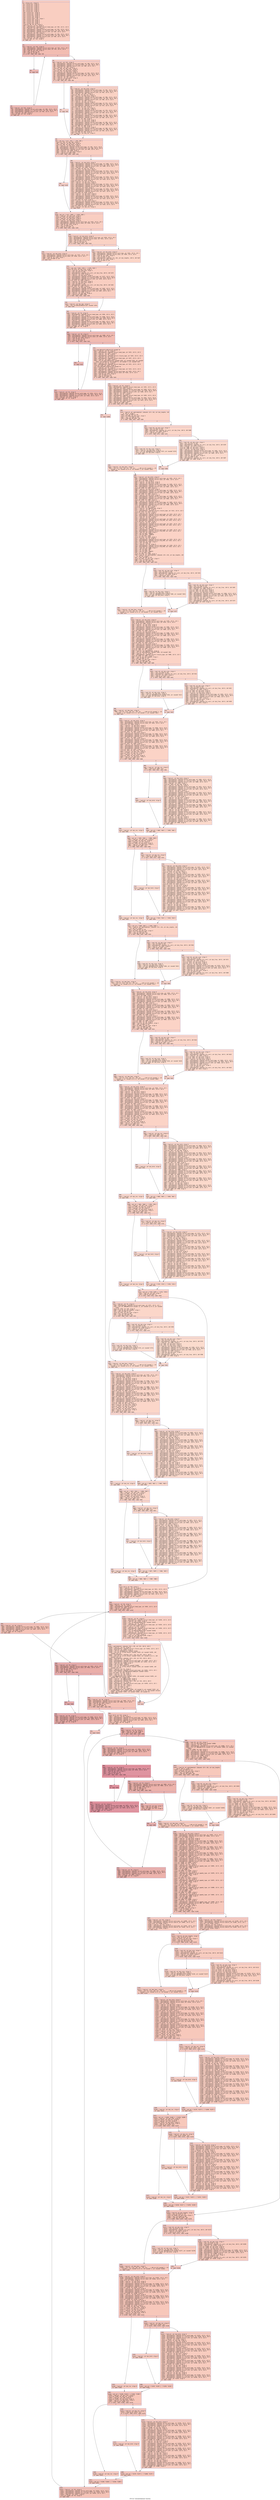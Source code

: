 digraph "CFG for 'CalculateOptimize' function" {
	label="CFG for 'CalculateOptimize' function";

	Node0x6000009d6260 [shape=record,color="#3d50c3ff", style=filled, fillcolor="#f2907270" fontname="Courier",label="{1:\l|  %2 = alloca ptr, align 8\l  %3 = alloca ptr, align 8\l  %4 = alloca ptr, align 8\l  %5 = alloca ptr, align 8\l  %6 = alloca ptr, align 8\l  %7 = alloca ptr, align 8\l  %8 = alloca ptr, align 8\l  %9 = alloca ptr, align 8\l  %10 = alloca ptr, align 8\l  %11 = alloca ptr, align 8\l  %12 = alloca ptr, align 8\l  %13 = alloca i32, align 4\l  %14 = alloca i32, align 4\l  %15 = alloca [512 x i8], align 1\l  %16 = alloca i16, align 2\l  %17 = alloca i32, align 4\l  %18 = alloca i32, align 4\l  %19 = alloca i32, align 4\l  store ptr %0, ptr %2, align 8\l  %20 = load ptr, ptr %2, align 8\l  %21 = getelementptr inbounds %struct.head_type, ptr %20, i32 0, i32 8\l  %22 = load ptr, ptr %21, align 8\l  %23 = getelementptr inbounds %struct.word_type, ptr %22, i32 0, i32 0\l  %24 = getelementptr inbounds [2 x %struct.LIST], ptr %23, i64 0, i64 0\l  %25 = getelementptr inbounds %struct.LIST, ptr %24, i32 0, i32 0\l  %26 = load ptr, ptr %25, align 8\l  %27 = getelementptr inbounds %struct.word_type, ptr %26, i32 0, i32 0\l  %28 = getelementptr inbounds [2 x %struct.LIST], ptr %27, i64 0, i64 1\l  %29 = getelementptr inbounds %struct.LIST, ptr %28, i32 0, i32 0\l  %30 = load ptr, ptr %29, align 8\l  store ptr %30, ptr %12, align 8\l  br label %31\l}"];
	Node0x6000009d6260 -> Node0x6000009d6ad0[tooltip="1 -> 31\nProbability 100.00%" ];
	Node0x6000009d6ad0 [shape=record,color="#3d50c3ff", style=filled, fillcolor="#e1675170" fontname="Courier",label="{31:\l|  %32 = load ptr, ptr %12, align 8\l  %33 = getelementptr inbounds %struct.word_type, ptr %32, i32 0, i32 1\l  %34 = getelementptr inbounds %struct.anon, ptr %33, i32 0, i32 0\l  %35 = load i8, ptr %34, align 8\l  %36 = zext i8 %35 to i32\l  %37 = icmp eq i32 %36, 0\l  br i1 %37, label %38, label %45\l|{<s0>T|<s1>F}}"];
	Node0x6000009d6ad0:s0 -> Node0x6000009d6b20[tooltip="31 -> 38\nProbability 96.88%" ];
	Node0x6000009d6ad0:s1 -> Node0x6000009d6bc0[tooltip="31 -> 45\nProbability 3.12%" ];
	Node0x6000009d6b20 [shape=record,color="#3d50c3ff", style=filled, fillcolor="#e1675170" fontname="Courier",label="{38:\l|  br label %39\l}"];
	Node0x6000009d6b20 -> Node0x6000009d6b70[tooltip="38 -> 39\nProbability 100.00%" ];
	Node0x6000009d6b70 [shape=record,color="#3d50c3ff", style=filled, fillcolor="#e1675170" fontname="Courier",label="{39:\l|  %40 = load ptr, ptr %12, align 8\l  %41 = getelementptr inbounds %struct.word_type, ptr %40, i32 0, i32 0\l  %42 = getelementptr inbounds [2 x %struct.LIST], ptr %41, i64 0, i64 1\l  %43 = getelementptr inbounds %struct.LIST, ptr %42, i32 0, i32 0\l  %44 = load ptr, ptr %43, align 8\l  store ptr %44, ptr %12, align 8\l  br label %31\l}"];
	Node0x6000009d6b70 -> Node0x6000009d6ad0[tooltip="39 -> 31\nProbability 100.00%" ];
	Node0x6000009d6bc0 [shape=record,color="#3d50c3ff", style=filled, fillcolor="#f2907270" fontname="Courier",label="{45:\l|  %46 = load ptr, ptr %12, align 8\l  %47 = getelementptr inbounds %struct.word_type, ptr %46, i32 0, i32 0\l  %48 = getelementptr inbounds [2 x %struct.LIST], ptr %47, i64 0, i64 1\l  %49 = getelementptr inbounds %struct.LIST, ptr %48, i32 0, i32 1\l  %50 = load ptr, ptr %49, align 8\l  store ptr %50, ptr @xx_link, align 8\l  %51 = load ptr, ptr @xx_link, align 8\l  store ptr %51, ptr @zz_hold, align 8\l  %52 = load ptr, ptr @zz_hold, align 8\l  %53 = getelementptr inbounds %struct.word_type, ptr %52, i32 0, i32 0\l  %54 = getelementptr inbounds [2 x %struct.LIST], ptr %53, i64 0, i64 1\l  %55 = getelementptr inbounds %struct.LIST, ptr %54, i32 0, i32 1\l  %56 = load ptr, ptr %55, align 8\l  %57 = load ptr, ptr @zz_hold, align 8\l  %58 = icmp eq ptr %56, %57\l  br i1 %58, label %59, label %60\l|{<s0>T|<s1>F}}"];
	Node0x6000009d6bc0:s0 -> Node0x6000009d6c10[tooltip="45 -> 59\nProbability 37.50%" ];
	Node0x6000009d6bc0:s1 -> Node0x6000009d6c60[tooltip="45 -> 60\nProbability 62.50%" ];
	Node0x6000009d6c10 [shape=record,color="#3d50c3ff", style=filled, fillcolor="#f59c7d70" fontname="Courier",label="{59:\l|  br label %94\l}"];
	Node0x6000009d6c10 -> Node0x6000009d6cb0[tooltip="59 -> 94\nProbability 100.00%" ];
	Node0x6000009d6c60 [shape=record,color="#3d50c3ff", style=filled, fillcolor="#f4987a70" fontname="Courier",label="{60:\l|  %61 = load ptr, ptr @zz_hold, align 8\l  %62 = getelementptr inbounds %struct.word_type, ptr %61, i32 0, i32 0\l  %63 = getelementptr inbounds [2 x %struct.LIST], ptr %62, i64 0, i64 1\l  %64 = getelementptr inbounds %struct.LIST, ptr %63, i32 0, i32 1\l  %65 = load ptr, ptr %64, align 8\l  store ptr %65, ptr @zz_res, align 8\l  %66 = load ptr, ptr @zz_hold, align 8\l  %67 = getelementptr inbounds %struct.word_type, ptr %66, i32 0, i32 0\l  %68 = getelementptr inbounds [2 x %struct.LIST], ptr %67, i64 0, i64 1\l  %69 = getelementptr inbounds %struct.LIST, ptr %68, i32 0, i32 0\l  %70 = load ptr, ptr %69, align 8\l  %71 = load ptr, ptr @zz_res, align 8\l  %72 = getelementptr inbounds %struct.word_type, ptr %71, i32 0, i32 0\l  %73 = getelementptr inbounds [2 x %struct.LIST], ptr %72, i64 0, i64 1\l  %74 = getelementptr inbounds %struct.LIST, ptr %73, i32 0, i32 0\l  store ptr %70, ptr %74, align 8\l  %75 = load ptr, ptr @zz_res, align 8\l  %76 = load ptr, ptr @zz_hold, align 8\l  %77 = getelementptr inbounds %struct.word_type, ptr %76, i32 0, i32 0\l  %78 = getelementptr inbounds [2 x %struct.LIST], ptr %77, i64 0, i64 1\l  %79 = getelementptr inbounds %struct.LIST, ptr %78, i32 0, i32 0\l  %80 = load ptr, ptr %79, align 8\l  %81 = getelementptr inbounds %struct.word_type, ptr %80, i32 0, i32 0\l  %82 = getelementptr inbounds [2 x %struct.LIST], ptr %81, i64 0, i64 1\l  %83 = getelementptr inbounds %struct.LIST, ptr %82, i32 0, i32 1\l  store ptr %75, ptr %83, align 8\l  %84 = load ptr, ptr @zz_hold, align 8\l  %85 = load ptr, ptr @zz_hold, align 8\l  %86 = getelementptr inbounds %struct.word_type, ptr %85, i32 0, i32 0\l  %87 = getelementptr inbounds [2 x %struct.LIST], ptr %86, i64 0, i64 1\l  %88 = getelementptr inbounds %struct.LIST, ptr %87, i32 0, i32 1\l  store ptr %84, ptr %88, align 8\l  %89 = load ptr, ptr @zz_hold, align 8\l  %90 = getelementptr inbounds %struct.word_type, ptr %89, i32 0, i32 0\l  %91 = getelementptr inbounds [2 x %struct.LIST], ptr %90, i64 0, i64 1\l  %92 = getelementptr inbounds %struct.LIST, ptr %91, i32 0, i32 0\l  store ptr %84, ptr %92, align 8\l  %93 = load ptr, ptr @zz_res, align 8\l  br label %94\l}"];
	Node0x6000009d6c60 -> Node0x6000009d6cb0[tooltip="60 -> 94\nProbability 100.00%" ];
	Node0x6000009d6cb0 [shape=record,color="#3d50c3ff", style=filled, fillcolor="#f2907270" fontname="Courier",label="{94:\l|  %95 = phi ptr [ null, %59 ], [ %93, %60 ]\l  store ptr %95, ptr @xx_tmp, align 8\l  %96 = load ptr, ptr @xx_link, align 8\l  store ptr %96, ptr @zz_hold, align 8\l  %97 = load ptr, ptr @zz_hold, align 8\l  %98 = getelementptr inbounds %struct.word_type, ptr %97, i32 0, i32 0\l  %99 = getelementptr inbounds [2 x %struct.LIST], ptr %98, i64 0, i64 0\l  %100 = getelementptr inbounds %struct.LIST, ptr %99, i32 0, i32 1\l  %101 = load ptr, ptr %100, align 8\l  %102 = load ptr, ptr @zz_hold, align 8\l  %103 = icmp eq ptr %101, %102\l  br i1 %103, label %104, label %105\l|{<s0>T|<s1>F}}"];
	Node0x6000009d6cb0:s0 -> Node0x6000009d6d00[tooltip="94 -> 104\nProbability 37.50%" ];
	Node0x6000009d6cb0:s1 -> Node0x6000009d6d50[tooltip="94 -> 105\nProbability 62.50%" ];
	Node0x6000009d6d00 [shape=record,color="#3d50c3ff", style=filled, fillcolor="#f59c7d70" fontname="Courier",label="{104:\l|  br label %139\l}"];
	Node0x6000009d6d00 -> Node0x6000009d6da0[tooltip="104 -> 139\nProbability 100.00%" ];
	Node0x6000009d6d50 [shape=record,color="#3d50c3ff", style=filled, fillcolor="#f4987a70" fontname="Courier",label="{105:\l|  %106 = load ptr, ptr @zz_hold, align 8\l  %107 = getelementptr inbounds %struct.word_type, ptr %106, i32 0, i32 0\l  %108 = getelementptr inbounds [2 x %struct.LIST], ptr %107, i64 0, i64 0\l  %109 = getelementptr inbounds %struct.LIST, ptr %108, i32 0, i32 1\l  %110 = load ptr, ptr %109, align 8\l  store ptr %110, ptr @zz_res, align 8\l  %111 = load ptr, ptr @zz_hold, align 8\l  %112 = getelementptr inbounds %struct.word_type, ptr %111, i32 0, i32 0\l  %113 = getelementptr inbounds [2 x %struct.LIST], ptr %112, i64 0, i64 0\l  %114 = getelementptr inbounds %struct.LIST, ptr %113, i32 0, i32 0\l  %115 = load ptr, ptr %114, align 8\l  %116 = load ptr, ptr @zz_res, align 8\l  %117 = getelementptr inbounds %struct.word_type, ptr %116, i32 0, i32 0\l  %118 = getelementptr inbounds [2 x %struct.LIST], ptr %117, i64 0, i64 0\l  %119 = getelementptr inbounds %struct.LIST, ptr %118, i32 0, i32 0\l  store ptr %115, ptr %119, align 8\l  %120 = load ptr, ptr @zz_res, align 8\l  %121 = load ptr, ptr @zz_hold, align 8\l  %122 = getelementptr inbounds %struct.word_type, ptr %121, i32 0, i32 0\l  %123 = getelementptr inbounds [2 x %struct.LIST], ptr %122, i64 0, i64 0\l  %124 = getelementptr inbounds %struct.LIST, ptr %123, i32 0, i32 0\l  %125 = load ptr, ptr %124, align 8\l  %126 = getelementptr inbounds %struct.word_type, ptr %125, i32 0, i32 0\l  %127 = getelementptr inbounds [2 x %struct.LIST], ptr %126, i64 0, i64 0\l  %128 = getelementptr inbounds %struct.LIST, ptr %127, i32 0, i32 1\l  store ptr %120, ptr %128, align 8\l  %129 = load ptr, ptr @zz_hold, align 8\l  %130 = load ptr, ptr @zz_hold, align 8\l  %131 = getelementptr inbounds %struct.word_type, ptr %130, i32 0, i32 0\l  %132 = getelementptr inbounds [2 x %struct.LIST], ptr %131, i64 0, i64 0\l  %133 = getelementptr inbounds %struct.LIST, ptr %132, i32 0, i32 1\l  store ptr %129, ptr %133, align 8\l  %134 = load ptr, ptr @zz_hold, align 8\l  %135 = getelementptr inbounds %struct.word_type, ptr %134, i32 0, i32 0\l  %136 = getelementptr inbounds [2 x %struct.LIST], ptr %135, i64 0, i64 0\l  %137 = getelementptr inbounds %struct.LIST, ptr %136, i32 0, i32 0\l  store ptr %129, ptr %137, align 8\l  %138 = load ptr, ptr @zz_res, align 8\l  br label %139\l}"];
	Node0x6000009d6d50 -> Node0x6000009d6da0[tooltip="105 -> 139\nProbability 100.00%" ];
	Node0x6000009d6da0 [shape=record,color="#3d50c3ff", style=filled, fillcolor="#f2907270" fontname="Courier",label="{139:\l|  %140 = phi ptr [ null, %104 ], [ %138, %105 ]\l  %141 = load ptr, ptr @xx_link, align 8\l  store ptr %141, ptr @zz_hold, align 8\l  %142 = load ptr, ptr @zz_hold, align 8\l  store ptr %142, ptr @zz_hold, align 8\l  %143 = load ptr, ptr @zz_hold, align 8\l  %144 = getelementptr inbounds %struct.word_type, ptr %143, i32 0, i32 1\l  %145 = getelementptr inbounds %struct.anon, ptr %144, i32 0, i32 0\l  %146 = load i8, ptr %145, align 8\l  %147 = zext i8 %146 to i32\l  %148 = icmp eq i32 %147, 11\l  br i1 %148, label %156, label %149\l|{<s0>T|<s1>F}}"];
	Node0x6000009d6da0:s0 -> Node0x6000009d6e40[tooltip="139 -> 156\nProbability 50.00%" ];
	Node0x6000009d6da0:s1 -> Node0x6000009d6df0[tooltip="139 -> 149\nProbability 50.00%" ];
	Node0x6000009d6df0 [shape=record,color="#3d50c3ff", style=filled, fillcolor="#f4987a70" fontname="Courier",label="{149:\l|  %150 = load ptr, ptr @zz_hold, align 8\l  %151 = getelementptr inbounds %struct.word_type, ptr %150, i32 0, i32 1\l  %152 = getelementptr inbounds %struct.anon, ptr %151, i32 0, i32 0\l  %153 = load i8, ptr %152, align 8\l  %154 = zext i8 %153 to i32\l  %155 = icmp eq i32 %154, 12\l  br i1 %155, label %156, label %162\l|{<s0>T|<s1>F}}"];
	Node0x6000009d6df0:s0 -> Node0x6000009d6e40[tooltip="149 -> 156\nProbability 50.00%" ];
	Node0x6000009d6df0:s1 -> Node0x6000009d6e90[tooltip="149 -> 162\nProbability 50.00%" ];
	Node0x6000009d6e40 [shape=record,color="#3d50c3ff", style=filled, fillcolor="#f3947570" fontname="Courier",label="{156:\l|  %157 = load ptr, ptr @zz_hold, align 8\l  %158 = getelementptr inbounds %struct.word_type, ptr %157, i32 0, i32 1\l  %159 = getelementptr inbounds %struct.anon, ptr %158, i32 0, i32 1\l  %160 = load i8, ptr %159, align 1\l  %161 = zext i8 %160 to i32\l  br label %171\l}"];
	Node0x6000009d6e40 -> Node0x6000009d6ee0[tooltip="156 -> 171\nProbability 100.00%" ];
	Node0x6000009d6e90 [shape=record,color="#3d50c3ff", style=filled, fillcolor="#f5a08170" fontname="Courier",label="{162:\l|  %163 = load ptr, ptr @zz_hold, align 8\l  %164 = getelementptr inbounds %struct.word_type, ptr %163, i32 0, i32 1\l  %165 = getelementptr inbounds %struct.anon, ptr %164, i32 0, i32 0\l  %166 = load i8, ptr %165, align 8\l  %167 = zext i8 %166 to i64\l  %168 = getelementptr inbounds [0 x i8], ptr @zz_lengths, i64 0, i64 %167\l  %169 = load i8, ptr %168, align 1\l  %170 = zext i8 %169 to i32\l  br label %171\l}"];
	Node0x6000009d6e90 -> Node0x6000009d6ee0[tooltip="162 -> 171\nProbability 100.00%" ];
	Node0x6000009d6ee0 [shape=record,color="#3d50c3ff", style=filled, fillcolor="#f2907270" fontname="Courier",label="{171:\l|  %172 = phi i32 [ %161, %156 ], [ %170, %162 ]\l  store i32 %172, ptr @zz_size, align 4\l  %173 = load i32, ptr @zz_size, align 4\l  %174 = sext i32 %173 to i64\l  %175 = getelementptr inbounds [0 x ptr], ptr @zz_free, i64 0, i64 %174\l  %176 = load ptr, ptr %175, align 8\l  %177 = load ptr, ptr @zz_hold, align 8\l  %178 = getelementptr inbounds %struct.word_type, ptr %177, i32 0, i32 0\l  %179 = getelementptr inbounds [2 x %struct.LIST], ptr %178, i64 0, i64 0\l  %180 = getelementptr inbounds %struct.LIST, ptr %179, i32 0, i32 0\l  store ptr %176, ptr %180, align 8\l  %181 = load ptr, ptr @zz_hold, align 8\l  %182 = load i32, ptr @zz_size, align 4\l  %183 = sext i32 %182 to i64\l  %184 = getelementptr inbounds [0 x ptr], ptr @zz_free, i64 0, i64 %183\l  store ptr %181, ptr %184, align 8\l  %185 = load ptr, ptr @xx_tmp, align 8\l  %186 = getelementptr inbounds %struct.word_type, ptr %185, i32 0, i32 0\l  %187 = getelementptr inbounds [2 x %struct.LIST], ptr %186, i64 0, i64 1\l  %188 = getelementptr inbounds %struct.LIST, ptr %187, i32 0, i32 1\l  %189 = load ptr, ptr %188, align 8\l  %190 = load ptr, ptr @xx_tmp, align 8\l  %191 = icmp eq ptr %189, %190\l  br i1 %191, label %192, label %195\l|{<s0>T|<s1>F}}"];
	Node0x6000009d6ee0:s0 -> Node0x6000009d6f30[tooltip="171 -> 192\nProbability 37.50%" ];
	Node0x6000009d6ee0:s1 -> Node0x6000009d6f80[tooltip="171 -> 195\nProbability 62.50%" ];
	Node0x6000009d6f30 [shape=record,color="#3d50c3ff", style=filled, fillcolor="#f59c7d70" fontname="Courier",label="{192:\l|  %193 = load ptr, ptr @xx_tmp, align 8\l  %194 = call i32 @DisposeObject(ptr noundef %193)\l  br label %195\l}"];
	Node0x6000009d6f30 -> Node0x6000009d6f80[tooltip="192 -> 195\nProbability 100.00%" ];
	Node0x6000009d6f80 [shape=record,color="#3d50c3ff", style=filled, fillcolor="#f2907270" fontname="Courier",label="{195:\l|  %196 = load ptr, ptr %2, align 8\l  %197 = getelementptr inbounds %struct.head_type, ptr %196, i32 0, i32 9\l  %198 = load ptr, ptr %197, align 8\l  %199 = getelementptr inbounds %struct.word_type, ptr %198, i32 0, i32 0\l  %200 = getelementptr inbounds [2 x %struct.LIST], ptr %199, i64 0, i64 0\l  %201 = getelementptr inbounds %struct.LIST, ptr %200, i32 0, i32 0\l  %202 = load ptr, ptr %201, align 8\l  %203 = getelementptr inbounds %struct.word_type, ptr %202, i32 0, i32 0\l  %204 = getelementptr inbounds [2 x %struct.LIST], ptr %203, i64 0, i64 1\l  %205 = getelementptr inbounds %struct.LIST, ptr %204, i32 0, i32 0\l  %206 = load ptr, ptr %205, align 8\l  store ptr %206, ptr %4, align 8\l  br label %207\l}"];
	Node0x6000009d6f80 -> Node0x6000009d6fd0[tooltip="195 -> 207\nProbability 100.00%" ];
	Node0x6000009d6fd0 [shape=record,color="#3d50c3ff", style=filled, fillcolor="#e1675170" fontname="Courier",label="{207:\l|  %208 = load ptr, ptr %4, align 8\l  %209 = getelementptr inbounds %struct.word_type, ptr %208, i32 0, i32 1\l  %210 = getelementptr inbounds %struct.anon, ptr %209, i32 0, i32 0\l  %211 = load i8, ptr %210, align 8\l  %212 = zext i8 %211 to i32\l  %213 = icmp eq i32 %212, 0\l  br i1 %213, label %214, label %221\l|{<s0>T|<s1>F}}"];
	Node0x6000009d6fd0:s0 -> Node0x6000009d7020[tooltip="207 -> 214\nProbability 96.88%" ];
	Node0x6000009d6fd0:s1 -> Node0x6000009d70c0[tooltip="207 -> 221\nProbability 3.12%" ];
	Node0x6000009d7020 [shape=record,color="#3d50c3ff", style=filled, fillcolor="#e1675170" fontname="Courier",label="{214:\l|  br label %215\l}"];
	Node0x6000009d7020 -> Node0x6000009d7070[tooltip="214 -> 215\nProbability 100.00%" ];
	Node0x6000009d7070 [shape=record,color="#3d50c3ff", style=filled, fillcolor="#e1675170" fontname="Courier",label="{215:\l|  %216 = load ptr, ptr %4, align 8\l  %217 = getelementptr inbounds %struct.word_type, ptr %216, i32 0, i32 0\l  %218 = getelementptr inbounds [2 x %struct.LIST], ptr %217, i64 0, i64 1\l  %219 = getelementptr inbounds %struct.LIST, ptr %218, i32 0, i32 0\l  %220 = load ptr, ptr %219, align 8\l  store ptr %220, ptr %4, align 8\l  br label %207\l}"];
	Node0x6000009d7070 -> Node0x6000009d6fd0[tooltip="215 -> 207\nProbability 100.00%" ];
	Node0x6000009d70c0 [shape=record,color="#3d50c3ff", style=filled, fillcolor="#f2907270" fontname="Courier",label="{221:\l|  call void @EnterErrorBlock(i32 noundef 0)\l  %222 = load ptr, ptr %2, align 8\l  %223 = getelementptr inbounds %struct.head_type, ptr %222, i32 0, i32 8\l  %224 = load ptr, ptr %223, align 8\l  %225 = load ptr, ptr %4, align 8\l  %226 = getelementptr inbounds %struct.closure_type, ptr %225, i32 0, i32 4\l  %227 = load ptr, ptr %2, align 8\l  %228 = getelementptr inbounds %struct.head_type, ptr %227, i32 0, i32 9\l  %229 = load ptr, ptr %228, align 8\l  %230 = call ptr @FillObject(ptr noundef %224, ptr noundef %226, ptr noundef\l... %229, i32 noundef 0, i32 noundef 0, i32 noundef 1, ptr noundef %19)\l  %231 = load ptr, ptr %2, align 8\l  %232 = getelementptr inbounds %struct.head_type, ptr %231, i32 0, i32 8\l  store ptr %230, ptr %232, align 8\l  call void @LeaveErrorBlock(i32 noundef 0)\l  %233 = load ptr, ptr %2, align 8\l  %234 = getelementptr inbounds %struct.head_type, ptr %233, i32 0, i32 8\l  %235 = load ptr, ptr %234, align 8\l  %236 = getelementptr inbounds %struct.word_type, ptr %235, i32 0, i32 1\l  %237 = getelementptr inbounds %struct.anon, ptr %236, i32 0, i32 0\l  %238 = load i8, ptr %237, align 8\l  %239 = zext i8 %238 to i32\l  %240 = icmp ne i32 %239, 19\l  br i1 %240, label %257, label %241\l|{<s0>T|<s1>F}}"];
	Node0x6000009d70c0:s0 -> Node0x6000009d7160[tooltip="221 -> 257\nProbability 50.00%" ];
	Node0x6000009d70c0:s1 -> Node0x6000009d7110[tooltip="221 -> 241\nProbability 50.00%" ];
	Node0x6000009d7110 [shape=record,color="#3d50c3ff", style=filled, fillcolor="#f4987a70" fontname="Courier",label="{241:\l|  %242 = load ptr, ptr %2, align 8\l  %243 = getelementptr inbounds %struct.head_type, ptr %242, i32 0, i32 8\l  %244 = load ptr, ptr %243, align 8\l  %245 = getelementptr inbounds %struct.word_type, ptr %244, i32 0, i32 0\l  %246 = getelementptr inbounds [2 x %struct.LIST], ptr %245, i64 0, i64 0\l  %247 = getelementptr inbounds %struct.LIST, ptr %246, i32 0, i32 1\l  %248 = load ptr, ptr %247, align 8\l  %249 = load ptr, ptr %2, align 8\l  %250 = getelementptr inbounds %struct.head_type, ptr %249, i32 0, i32 8\l  %251 = load ptr, ptr %250, align 8\l  %252 = getelementptr inbounds %struct.word_type, ptr %251, i32 0, i32 0\l  %253 = getelementptr inbounds [2 x %struct.LIST], ptr %252, i64 0, i64 0\l  %254 = getelementptr inbounds %struct.LIST, ptr %253, i32 0, i32 0\l  %255 = load ptr, ptr %254, align 8\l  %256 = icmp eq ptr %248, %255\l  br i1 %256, label %257, label %258\l|{<s0>T|<s1>F}}"];
	Node0x6000009d7110:s0 -> Node0x6000009d7160[tooltip="241 -> 257\nProbability 37.50%" ];
	Node0x6000009d7110:s1 -> Node0x6000009d71b0[tooltip="241 -> 258\nProbability 62.50%" ];
	Node0x6000009d7160 [shape=record,color="#3d50c3ff", style=filled, fillcolor="#f3947570" fontname="Courier",label="{257:\l|  br label %1465\l}"];
	Node0x6000009d7160 -> Node0x6000009d1ea0[tooltip="257 -> 1465\nProbability 100.00%" ];
	Node0x6000009d71b0 [shape=record,color="#3d50c3ff", style=filled, fillcolor="#f59c7d70" fontname="Courier",label="{258:\l|  %259 = load i8, ptr getelementptr inbounds ([0 x i8], ptr @zz_lengths, i64\l... 0, i64 2), align 1\l  %260 = zext i8 %259 to i32\l  store i32 %260, ptr @zz_size, align 4\l  %261 = sext i32 %260 to i64\l  %262 = icmp uge i64 %261, 265\l  br i1 %262, label %263, label %266\l|{<s0>T|<s1>F}}"];
	Node0x6000009d71b0:s0 -> Node0x6000009d7200[tooltip="258 -> 263\nProbability 50.00%" ];
	Node0x6000009d71b0:s1 -> Node0x6000009d7250[tooltip="258 -> 266\nProbability 50.00%" ];
	Node0x6000009d7200 [shape=record,color="#3d50c3ff", style=filled, fillcolor="#f6a38570" fontname="Courier",label="{263:\l|  %264 = load ptr, ptr @no_fpos, align 8\l  %265 = call ptr (i32, i32, ptr, i32, ptr, ...) @Error(i32 noundef 1, i32\l... noundef 1, ptr noundef @.str.8, i32 noundef 1, ptr noundef %264)\l  br label %290\l}"];
	Node0x6000009d7200 -> Node0x6000009d7390[tooltip="263 -> 290\nProbability 100.00%" ];
	Node0x6000009d7250 [shape=record,color="#3d50c3ff", style=filled, fillcolor="#f6a38570" fontname="Courier",label="{266:\l|  %267 = load i32, ptr @zz_size, align 4\l  %268 = sext i32 %267 to i64\l  %269 = getelementptr inbounds [0 x ptr], ptr @zz_free, i64 0, i64 %268\l  %270 = load ptr, ptr %269, align 8\l  %271 = icmp eq ptr %270, null\l  br i1 %271, label %272, label %276\l|{<s0>T|<s1>F}}"];
	Node0x6000009d7250:s0 -> Node0x6000009d72a0[tooltip="266 -> 272\nProbability 37.50%" ];
	Node0x6000009d7250:s1 -> Node0x6000009d72f0[tooltip="266 -> 276\nProbability 62.50%" ];
	Node0x6000009d72a0 [shape=record,color="#3d50c3ff", style=filled, fillcolor="#f7af9170" fontname="Courier",label="{272:\l|  %273 = load i32, ptr @zz_size, align 4\l  %274 = load ptr, ptr @no_fpos, align 8\l  %275 = call ptr @GetMemory(i32 noundef %273, ptr noundef %274)\l  store ptr %275, ptr @zz_hold, align 8\l  br label %289\l}"];
	Node0x6000009d72a0 -> Node0x6000009d7340[tooltip="272 -> 289\nProbability 100.00%" ];
	Node0x6000009d72f0 [shape=record,color="#3d50c3ff", style=filled, fillcolor="#f7ac8e70" fontname="Courier",label="{276:\l|  %277 = load i32, ptr @zz_size, align 4\l  %278 = sext i32 %277 to i64\l  %279 = getelementptr inbounds [0 x ptr], ptr @zz_free, i64 0, i64 %278\l  %280 = load ptr, ptr %279, align 8\l  store ptr %280, ptr @zz_hold, align 8\l  store ptr %280, ptr @zz_hold, align 8\l  %281 = load ptr, ptr @zz_hold, align 8\l  %282 = getelementptr inbounds %struct.word_type, ptr %281, i32 0, i32 0\l  %283 = getelementptr inbounds [2 x %struct.LIST], ptr %282, i64 0, i64 0\l  %284 = getelementptr inbounds %struct.LIST, ptr %283, i32 0, i32 0\l  %285 = load ptr, ptr %284, align 8\l  %286 = load i32, ptr @zz_size, align 4\l  %287 = sext i32 %286 to i64\l  %288 = getelementptr inbounds [0 x ptr], ptr @zz_free, i64 0, i64 %287\l  store ptr %285, ptr %288, align 8\l  br label %289\l}"];
	Node0x6000009d72f0 -> Node0x6000009d7340[tooltip="276 -> 289\nProbability 100.00%" ];
	Node0x6000009d7340 [shape=record,color="#3d50c3ff", style=filled, fillcolor="#f6a38570" fontname="Courier",label="{289:\l|  br label %290\l}"];
	Node0x6000009d7340 -> Node0x6000009d7390[tooltip="289 -> 290\nProbability 100.00%" ];
	Node0x6000009d7390 [shape=record,color="#3d50c3ff", style=filled, fillcolor="#f59c7d70" fontname="Courier",label="{290:\l|  %291 = load ptr, ptr @zz_hold, align 8\l  %292 = getelementptr inbounds %struct.word_type, ptr %291, i32 0, i32 1\l  %293 = getelementptr inbounds %struct.anon, ptr %292, i32 0, i32 0\l  store i8 2, ptr %293, align 8\l  %294 = load ptr, ptr @zz_hold, align 8\l  %295 = load ptr, ptr @zz_hold, align 8\l  %296 = getelementptr inbounds %struct.word_type, ptr %295, i32 0, i32 0\l  %297 = getelementptr inbounds [2 x %struct.LIST], ptr %296, i64 0, i64 1\l  %298 = getelementptr inbounds %struct.LIST, ptr %297, i32 0, i32 1\l  store ptr %294, ptr %298, align 8\l  %299 = load ptr, ptr @zz_hold, align 8\l  %300 = getelementptr inbounds %struct.word_type, ptr %299, i32 0, i32 0\l  %301 = getelementptr inbounds [2 x %struct.LIST], ptr %300, i64 0, i64 1\l  %302 = getelementptr inbounds %struct.LIST, ptr %301, i32 0, i32 0\l  store ptr %294, ptr %302, align 8\l  %303 = load ptr, ptr @zz_hold, align 8\l  %304 = getelementptr inbounds %struct.word_type, ptr %303, i32 0, i32 0\l  %305 = getelementptr inbounds [2 x %struct.LIST], ptr %304, i64 0, i64 0\l  %306 = getelementptr inbounds %struct.LIST, ptr %305, i32 0, i32 1\l  store ptr %294, ptr %306, align 8\l  %307 = load ptr, ptr @zz_hold, align 8\l  %308 = getelementptr inbounds %struct.word_type, ptr %307, i32 0, i32 0\l  %309 = getelementptr inbounds [2 x %struct.LIST], ptr %308, i64 0, i64 0\l  %310 = getelementptr inbounds %struct.LIST, ptr %309, i32 0, i32 0\l  store ptr %294, ptr %310, align 8\l  store ptr %294, ptr %6, align 8\l  %311 = load ptr, ptr @OptGallSym, align 8\l  %312 = load ptr, ptr %6, align 8\l  %313 = getelementptr inbounds %struct.closure_type, ptr %312, i32 0, i32 5\l  store ptr %311, ptr %313, align 8\l  %314 = load ptr, ptr %2, align 8\l  %315 = getelementptr inbounds %struct.word_type, ptr %314, i32 0, i32 1\l  %316 = getelementptr inbounds %struct.FILE_POS, ptr %315, i32 0, i32 2\l  %317 = load i16, ptr %316, align 2\l  %318 = load ptr, ptr %6, align 8\l  %319 = getelementptr inbounds %struct.word_type, ptr %318, i32 0, i32 1\l  %320 = getelementptr inbounds %struct.FILE_POS, ptr %319, i32 0, i32 2\l  store i16 %317, ptr %320, align 2\l  %321 = load ptr, ptr %2, align 8\l  %322 = getelementptr inbounds %struct.word_type, ptr %321, i32 0, i32 1\l  %323 = getelementptr inbounds %struct.FILE_POS, ptr %322, i32 0, i32 3\l  %324 = load i32, ptr %323, align 4\l  %325 = and i32 %324, 1048575\l  %326 = load ptr, ptr %6, align 8\l  %327 = getelementptr inbounds %struct.word_type, ptr %326, i32 0, i32 1\l  %328 = getelementptr inbounds %struct.FILE_POS, ptr %327, i32 0, i32 3\l  %329 = load i32, ptr %328, align 4\l  %330 = and i32 %325, 1048575\l  %331 = and i32 %329, -1048576\l  %332 = or i32 %331, %330\l  store i32 %332, ptr %328, align 4\l  %333 = load ptr, ptr %2, align 8\l  %334 = getelementptr inbounds %struct.word_type, ptr %333, i32 0, i32 1\l  %335 = getelementptr inbounds %struct.FILE_POS, ptr %334, i32 0, i32 3\l  %336 = load i32, ptr %335, align 4\l  %337 = lshr i32 %336, 20\l  %338 = load ptr, ptr %6, align 8\l  %339 = getelementptr inbounds %struct.word_type, ptr %338, i32 0, i32 1\l  %340 = getelementptr inbounds %struct.FILE_POS, ptr %339, i32 0, i32 3\l  %341 = load i32, ptr %340, align 4\l  %342 = and i32 %337, 4095\l  %343 = shl i32 %342, 20\l  %344 = and i32 %341, 1048575\l  %345 = or i32 %344, %343\l  store i32 %345, ptr %340, align 4\l  %346 = load i8, ptr getelementptr inbounds ([0 x i8], ptr @zz_lengths, i64\l... 0, i64 10), align 1\l  %347 = zext i8 %346 to i32\l  store i32 %347, ptr @zz_size, align 4\l  %348 = sext i32 %347 to i64\l  %349 = icmp uge i64 %348, 265\l  br i1 %349, label %350, label %353\l|{<s0>T|<s1>F}}"];
	Node0x6000009d7390:s0 -> Node0x6000009d73e0[tooltip="290 -> 350\nProbability 50.00%" ];
	Node0x6000009d7390:s1 -> Node0x6000009d7430[tooltip="290 -> 353\nProbability 50.00%" ];
	Node0x6000009d73e0 [shape=record,color="#3d50c3ff", style=filled, fillcolor="#f6a38570" fontname="Courier",label="{350:\l|  %351 = load ptr, ptr @no_fpos, align 8\l  %352 = call ptr (i32, i32, ptr, i32, ptr, ...) @Error(i32 noundef 1, i32\l... noundef 1, ptr noundef @.str.8, i32 noundef 1, ptr noundef %351)\l  br label %377\l}"];
	Node0x6000009d73e0 -> Node0x6000009d7570[tooltip="350 -> 377\nProbability 100.00%" ];
	Node0x6000009d7430 [shape=record,color="#3d50c3ff", style=filled, fillcolor="#f6a38570" fontname="Courier",label="{353:\l|  %354 = load i32, ptr @zz_size, align 4\l  %355 = sext i32 %354 to i64\l  %356 = getelementptr inbounds [0 x ptr], ptr @zz_free, i64 0, i64 %355\l  %357 = load ptr, ptr %356, align 8\l  %358 = icmp eq ptr %357, null\l  br i1 %358, label %359, label %363\l|{<s0>T|<s1>F}}"];
	Node0x6000009d7430:s0 -> Node0x6000009d7480[tooltip="353 -> 359\nProbability 37.50%" ];
	Node0x6000009d7430:s1 -> Node0x6000009d74d0[tooltip="353 -> 363\nProbability 62.50%" ];
	Node0x6000009d7480 [shape=record,color="#3d50c3ff", style=filled, fillcolor="#f7af9170" fontname="Courier",label="{359:\l|  %360 = load i32, ptr @zz_size, align 4\l  %361 = load ptr, ptr @no_fpos, align 8\l  %362 = call ptr @GetMemory(i32 noundef %360, ptr noundef %361)\l  store ptr %362, ptr @zz_hold, align 8\l  br label %376\l}"];
	Node0x6000009d7480 -> Node0x6000009d7520[tooltip="359 -> 376\nProbability 100.00%" ];
	Node0x6000009d74d0 [shape=record,color="#3d50c3ff", style=filled, fillcolor="#f7ac8e70" fontname="Courier",label="{363:\l|  %364 = load i32, ptr @zz_size, align 4\l  %365 = sext i32 %364 to i64\l  %366 = getelementptr inbounds [0 x ptr], ptr @zz_free, i64 0, i64 %365\l  %367 = load ptr, ptr %366, align 8\l  store ptr %367, ptr @zz_hold, align 8\l  store ptr %367, ptr @zz_hold, align 8\l  %368 = load ptr, ptr @zz_hold, align 8\l  %369 = getelementptr inbounds %struct.word_type, ptr %368, i32 0, i32 0\l  %370 = getelementptr inbounds [2 x %struct.LIST], ptr %369, i64 0, i64 0\l  %371 = getelementptr inbounds %struct.LIST, ptr %370, i32 0, i32 0\l  %372 = load ptr, ptr %371, align 8\l  %373 = load i32, ptr @zz_size, align 4\l  %374 = sext i32 %373 to i64\l  %375 = getelementptr inbounds [0 x ptr], ptr @zz_free, i64 0, i64 %374\l  store ptr %372, ptr %375, align 8\l  br label %376\l}"];
	Node0x6000009d74d0 -> Node0x6000009d7520[tooltip="363 -> 376\nProbability 100.00%" ];
	Node0x6000009d7520 [shape=record,color="#3d50c3ff", style=filled, fillcolor="#f6a38570" fontname="Courier",label="{376:\l|  br label %377\l}"];
	Node0x6000009d7520 -> Node0x6000009d7570[tooltip="376 -> 377\nProbability 100.00%" ];
	Node0x6000009d7570 [shape=record,color="#3d50c3ff", style=filled, fillcolor="#f59c7d70" fontname="Courier",label="{377:\l|  %378 = load ptr, ptr @zz_hold, align 8\l  %379 = getelementptr inbounds %struct.word_type, ptr %378, i32 0, i32 1\l  %380 = getelementptr inbounds %struct.anon, ptr %379, i32 0, i32 0\l  store i8 10, ptr %380, align 8\l  %381 = load ptr, ptr @zz_hold, align 8\l  %382 = load ptr, ptr @zz_hold, align 8\l  %383 = getelementptr inbounds %struct.word_type, ptr %382, i32 0, i32 0\l  %384 = getelementptr inbounds [2 x %struct.LIST], ptr %383, i64 0, i64 1\l  %385 = getelementptr inbounds %struct.LIST, ptr %384, i32 0, i32 1\l  store ptr %381, ptr %385, align 8\l  %386 = load ptr, ptr @zz_hold, align 8\l  %387 = getelementptr inbounds %struct.word_type, ptr %386, i32 0, i32 0\l  %388 = getelementptr inbounds [2 x %struct.LIST], ptr %387, i64 0, i64 1\l  %389 = getelementptr inbounds %struct.LIST, ptr %388, i32 0, i32 0\l  store ptr %381, ptr %389, align 8\l  %390 = load ptr, ptr @zz_hold, align 8\l  %391 = getelementptr inbounds %struct.word_type, ptr %390, i32 0, i32 0\l  %392 = getelementptr inbounds [2 x %struct.LIST], ptr %391, i64 0, i64 0\l  %393 = getelementptr inbounds %struct.LIST, ptr %392, i32 0, i32 1\l  store ptr %381, ptr %393, align 8\l  %394 = load ptr, ptr @zz_hold, align 8\l  %395 = getelementptr inbounds %struct.word_type, ptr %394, i32 0, i32 0\l  %396 = getelementptr inbounds [2 x %struct.LIST], ptr %395, i64 0, i64 0\l  %397 = getelementptr inbounds %struct.LIST, ptr %396, i32 0, i32 0\l  store ptr %381, ptr %397, align 8\l  store ptr %381, ptr %7, align 8\l  %398 = load ptr, ptr @OptGallSym, align 8\l  %399 = call ptr @ChildSym(ptr noundef %398, i32 noundef 146)\l  %400 = load ptr, ptr %7, align 8\l  %401 = getelementptr inbounds %struct.closure_type, ptr %400, i32 0, i32 5\l  store ptr %399, ptr %401, align 8\l  %402 = load i8, ptr @zz_lengths, align 1\l  %403 = zext i8 %402 to i32\l  store i32 %403, ptr @zz_size, align 4\l  %404 = sext i32 %403 to i64\l  %405 = icmp uge i64 %404, 265\l  br i1 %405, label %406, label %409\l|{<s0>T|<s1>F}}"];
	Node0x6000009d7570:s0 -> Node0x6000009d75c0[tooltip="377 -> 406\nProbability 50.00%" ];
	Node0x6000009d7570:s1 -> Node0x6000009d7610[tooltip="377 -> 409\nProbability 50.00%" ];
	Node0x6000009d75c0 [shape=record,color="#3d50c3ff", style=filled, fillcolor="#f6a38570" fontname="Courier",label="{406:\l|  %407 = load ptr, ptr @no_fpos, align 8\l  %408 = call ptr (i32, i32, ptr, i32, ptr, ...) @Error(i32 noundef 1, i32\l... noundef 1, ptr noundef @.str.8, i32 noundef 1, ptr noundef %407)\l  br label %433\l}"];
	Node0x6000009d75c0 -> Node0x6000009d7750[tooltip="406 -> 433\nProbability 100.00%" ];
	Node0x6000009d7610 [shape=record,color="#3d50c3ff", style=filled, fillcolor="#f6a38570" fontname="Courier",label="{409:\l|  %410 = load i32, ptr @zz_size, align 4\l  %411 = sext i32 %410 to i64\l  %412 = getelementptr inbounds [0 x ptr], ptr @zz_free, i64 0, i64 %411\l  %413 = load ptr, ptr %412, align 8\l  %414 = icmp eq ptr %413, null\l  br i1 %414, label %415, label %419\l|{<s0>T|<s1>F}}"];
	Node0x6000009d7610:s0 -> Node0x6000009d7660[tooltip="409 -> 415\nProbability 37.50%" ];
	Node0x6000009d7610:s1 -> Node0x6000009d76b0[tooltip="409 -> 419\nProbability 62.50%" ];
	Node0x6000009d7660 [shape=record,color="#3d50c3ff", style=filled, fillcolor="#f7af9170" fontname="Courier",label="{415:\l|  %416 = load i32, ptr @zz_size, align 4\l  %417 = load ptr, ptr @no_fpos, align 8\l  %418 = call ptr @GetMemory(i32 noundef %416, ptr noundef %417)\l  store ptr %418, ptr @zz_hold, align 8\l  br label %432\l}"];
	Node0x6000009d7660 -> Node0x6000009d7700[tooltip="415 -> 432\nProbability 100.00%" ];
	Node0x6000009d76b0 [shape=record,color="#3d50c3ff", style=filled, fillcolor="#f7ac8e70" fontname="Courier",label="{419:\l|  %420 = load i32, ptr @zz_size, align 4\l  %421 = sext i32 %420 to i64\l  %422 = getelementptr inbounds [0 x ptr], ptr @zz_free, i64 0, i64 %421\l  %423 = load ptr, ptr %422, align 8\l  store ptr %423, ptr @zz_hold, align 8\l  store ptr %423, ptr @zz_hold, align 8\l  %424 = load ptr, ptr @zz_hold, align 8\l  %425 = getelementptr inbounds %struct.word_type, ptr %424, i32 0, i32 0\l  %426 = getelementptr inbounds [2 x %struct.LIST], ptr %425, i64 0, i64 0\l  %427 = getelementptr inbounds %struct.LIST, ptr %426, i32 0, i32 0\l  %428 = load ptr, ptr %427, align 8\l  %429 = load i32, ptr @zz_size, align 4\l  %430 = sext i32 %429 to i64\l  %431 = getelementptr inbounds [0 x ptr], ptr @zz_free, i64 0, i64 %430\l  store ptr %428, ptr %431, align 8\l  br label %432\l}"];
	Node0x6000009d76b0 -> Node0x6000009d7700[tooltip="419 -> 432\nProbability 100.00%" ];
	Node0x6000009d7700 [shape=record,color="#3d50c3ff", style=filled, fillcolor="#f6a38570" fontname="Courier",label="{432:\l|  br label %433\l}"];
	Node0x6000009d7700 -> Node0x6000009d7750[tooltip="432 -> 433\nProbability 100.00%" ];
	Node0x6000009d7750 [shape=record,color="#3d50c3ff", style=filled, fillcolor="#f59c7d70" fontname="Courier",label="{433:\l|  %434 = load ptr, ptr @zz_hold, align 8\l  %435 = getelementptr inbounds %struct.word_type, ptr %434, i32 0, i32 1\l  %436 = getelementptr inbounds %struct.anon, ptr %435, i32 0, i32 0\l  store i8 0, ptr %436, align 8\l  %437 = load ptr, ptr @zz_hold, align 8\l  %438 = load ptr, ptr @zz_hold, align 8\l  %439 = getelementptr inbounds %struct.word_type, ptr %438, i32 0, i32 0\l  %440 = getelementptr inbounds [2 x %struct.LIST], ptr %439, i64 0, i64 1\l  %441 = getelementptr inbounds %struct.LIST, ptr %440, i32 0, i32 1\l  store ptr %437, ptr %441, align 8\l  %442 = load ptr, ptr @zz_hold, align 8\l  %443 = getelementptr inbounds %struct.word_type, ptr %442, i32 0, i32 0\l  %444 = getelementptr inbounds [2 x %struct.LIST], ptr %443, i64 0, i64 1\l  %445 = getelementptr inbounds %struct.LIST, ptr %444, i32 0, i32 0\l  store ptr %437, ptr %445, align 8\l  %446 = load ptr, ptr @zz_hold, align 8\l  %447 = getelementptr inbounds %struct.word_type, ptr %446, i32 0, i32 0\l  %448 = getelementptr inbounds [2 x %struct.LIST], ptr %447, i64 0, i64 0\l  %449 = getelementptr inbounds %struct.LIST, ptr %448, i32 0, i32 1\l  store ptr %437, ptr %449, align 8\l  %450 = load ptr, ptr @zz_hold, align 8\l  %451 = getelementptr inbounds %struct.word_type, ptr %450, i32 0, i32 0\l  %452 = getelementptr inbounds [2 x %struct.LIST], ptr %451, i64 0, i64 0\l  %453 = getelementptr inbounds %struct.LIST, ptr %452, i32 0, i32 0\l  store ptr %437, ptr %453, align 8\l  store ptr %437, ptr @xx_link, align 8\l  %454 = load ptr, ptr @xx_link, align 8\l  store ptr %454, ptr @zz_res, align 8\l  %455 = load ptr, ptr %6, align 8\l  store ptr %455, ptr @zz_hold, align 8\l  %456 = load ptr, ptr @zz_hold, align 8\l  %457 = icmp eq ptr %456, null\l  br i1 %457, label %458, label %460\l|{<s0>T|<s1>F}}"];
	Node0x6000009d7750:s0 -> Node0x6000009d77a0[tooltip="433 -> 458\nProbability 37.50%" ];
	Node0x6000009d7750:s1 -> Node0x6000009d77f0[tooltip="433 -> 460\nProbability 62.50%" ];
	Node0x6000009d77a0 [shape=record,color="#3d50c3ff", style=filled, fillcolor="#f7a88970" fontname="Courier",label="{458:\l|  %459 = load ptr, ptr @zz_res, align 8\l  br label %501\l}"];
	Node0x6000009d77a0 -> Node0x6000009d7930[tooltip="458 -> 501\nProbability 100.00%" ];
	Node0x6000009d77f0 [shape=record,color="#3d50c3ff", style=filled, fillcolor="#f6a38570" fontname="Courier",label="{460:\l|  %461 = load ptr, ptr @zz_res, align 8\l  %462 = icmp eq ptr %461, null\l  br i1 %462, label %463, label %465\l|{<s0>T|<s1>F}}"];
	Node0x6000009d77f0:s0 -> Node0x6000009d7840[tooltip="460 -> 463\nProbability 37.50%" ];
	Node0x6000009d77f0:s1 -> Node0x6000009d7890[tooltip="460 -> 465\nProbability 62.50%" ];
	Node0x6000009d7840 [shape=record,color="#3d50c3ff", style=filled, fillcolor="#f7ac8e70" fontname="Courier",label="{463:\l|  %464 = load ptr, ptr @zz_hold, align 8\l  br label %499\l}"];
	Node0x6000009d7840 -> Node0x6000009d78e0[tooltip="463 -> 499\nProbability 100.00%" ];
	Node0x6000009d7890 [shape=record,color="#3d50c3ff", style=filled, fillcolor="#f7a88970" fontname="Courier",label="{465:\l|  %466 = load ptr, ptr @zz_hold, align 8\l  %467 = getelementptr inbounds %struct.word_type, ptr %466, i32 0, i32 0\l  %468 = getelementptr inbounds [2 x %struct.LIST], ptr %467, i64 0, i64 0\l  %469 = getelementptr inbounds %struct.LIST, ptr %468, i32 0, i32 0\l  %470 = load ptr, ptr %469, align 8\l  store ptr %470, ptr @zz_tmp, align 8\l  %471 = load ptr, ptr @zz_res, align 8\l  %472 = getelementptr inbounds %struct.word_type, ptr %471, i32 0, i32 0\l  %473 = getelementptr inbounds [2 x %struct.LIST], ptr %472, i64 0, i64 0\l  %474 = getelementptr inbounds %struct.LIST, ptr %473, i32 0, i32 0\l  %475 = load ptr, ptr %474, align 8\l  %476 = load ptr, ptr @zz_hold, align 8\l  %477 = getelementptr inbounds %struct.word_type, ptr %476, i32 0, i32 0\l  %478 = getelementptr inbounds [2 x %struct.LIST], ptr %477, i64 0, i64 0\l  %479 = getelementptr inbounds %struct.LIST, ptr %478, i32 0, i32 0\l  store ptr %475, ptr %479, align 8\l  %480 = load ptr, ptr @zz_hold, align 8\l  %481 = load ptr, ptr @zz_res, align 8\l  %482 = getelementptr inbounds %struct.word_type, ptr %481, i32 0, i32 0\l  %483 = getelementptr inbounds [2 x %struct.LIST], ptr %482, i64 0, i64 0\l  %484 = getelementptr inbounds %struct.LIST, ptr %483, i32 0, i32 0\l  %485 = load ptr, ptr %484, align 8\l  %486 = getelementptr inbounds %struct.word_type, ptr %485, i32 0, i32 0\l  %487 = getelementptr inbounds [2 x %struct.LIST], ptr %486, i64 0, i64 0\l  %488 = getelementptr inbounds %struct.LIST, ptr %487, i32 0, i32 1\l  store ptr %480, ptr %488, align 8\l  %489 = load ptr, ptr @zz_tmp, align 8\l  %490 = load ptr, ptr @zz_res, align 8\l  %491 = getelementptr inbounds %struct.word_type, ptr %490, i32 0, i32 0\l  %492 = getelementptr inbounds [2 x %struct.LIST], ptr %491, i64 0, i64 0\l  %493 = getelementptr inbounds %struct.LIST, ptr %492, i32 0, i32 0\l  store ptr %489, ptr %493, align 8\l  %494 = load ptr, ptr @zz_res, align 8\l  %495 = load ptr, ptr @zz_tmp, align 8\l  %496 = getelementptr inbounds %struct.word_type, ptr %495, i32 0, i32 0\l  %497 = getelementptr inbounds [2 x %struct.LIST], ptr %496, i64 0, i64 0\l  %498 = getelementptr inbounds %struct.LIST, ptr %497, i32 0, i32 1\l  store ptr %494, ptr %498, align 8\l  br label %499\l}"];
	Node0x6000009d7890 -> Node0x6000009d78e0[tooltip="465 -> 499\nProbability 100.00%" ];
	Node0x6000009d78e0 [shape=record,color="#3d50c3ff", style=filled, fillcolor="#f6a38570" fontname="Courier",label="{499:\l|  %500 = phi ptr [ %464, %463 ], [ %494, %465 ]\l  br label %501\l}"];
	Node0x6000009d78e0 -> Node0x6000009d7930[tooltip="499 -> 501\nProbability 100.00%" ];
	Node0x6000009d7930 [shape=record,color="#3d50c3ff", style=filled, fillcolor="#f59c7d70" fontname="Courier",label="{501:\l|  %502 = phi ptr [ %459, %458 ], [ %500, %499 ]\l  %503 = load ptr, ptr @xx_link, align 8\l  store ptr %503, ptr @zz_res, align 8\l  %504 = load ptr, ptr %7, align 8\l  store ptr %504, ptr @zz_hold, align 8\l  %505 = load ptr, ptr @zz_hold, align 8\l  %506 = icmp eq ptr %505, null\l  br i1 %506, label %507, label %509\l|{<s0>T|<s1>F}}"];
	Node0x6000009d7930:s0 -> Node0x6000009d7980[tooltip="501 -> 507\nProbability 37.50%" ];
	Node0x6000009d7930:s1 -> Node0x6000009d79d0[tooltip="501 -> 509\nProbability 62.50%" ];
	Node0x6000009d7980 [shape=record,color="#3d50c3ff", style=filled, fillcolor="#f7a88970" fontname="Courier",label="{507:\l|  %508 = load ptr, ptr @zz_res, align 8\l  br label %550\l}"];
	Node0x6000009d7980 -> Node0x6000009d7b10[tooltip="507 -> 550\nProbability 100.00%" ];
	Node0x6000009d79d0 [shape=record,color="#3d50c3ff", style=filled, fillcolor="#f6a38570" fontname="Courier",label="{509:\l|  %510 = load ptr, ptr @zz_res, align 8\l  %511 = icmp eq ptr %510, null\l  br i1 %511, label %512, label %514\l|{<s0>T|<s1>F}}"];
	Node0x6000009d79d0:s0 -> Node0x6000009d7a20[tooltip="509 -> 512\nProbability 37.50%" ];
	Node0x6000009d79d0:s1 -> Node0x6000009d7a70[tooltip="509 -> 514\nProbability 62.50%" ];
	Node0x6000009d7a20 [shape=record,color="#3d50c3ff", style=filled, fillcolor="#f7ac8e70" fontname="Courier",label="{512:\l|  %513 = load ptr, ptr @zz_hold, align 8\l  br label %548\l}"];
	Node0x6000009d7a20 -> Node0x6000009d7ac0[tooltip="512 -> 548\nProbability 100.00%" ];
	Node0x6000009d7a70 [shape=record,color="#3d50c3ff", style=filled, fillcolor="#f7a88970" fontname="Courier",label="{514:\l|  %515 = load ptr, ptr @zz_hold, align 8\l  %516 = getelementptr inbounds %struct.word_type, ptr %515, i32 0, i32 0\l  %517 = getelementptr inbounds [2 x %struct.LIST], ptr %516, i64 0, i64 1\l  %518 = getelementptr inbounds %struct.LIST, ptr %517, i32 0, i32 0\l  %519 = load ptr, ptr %518, align 8\l  store ptr %519, ptr @zz_tmp, align 8\l  %520 = load ptr, ptr @zz_res, align 8\l  %521 = getelementptr inbounds %struct.word_type, ptr %520, i32 0, i32 0\l  %522 = getelementptr inbounds [2 x %struct.LIST], ptr %521, i64 0, i64 1\l  %523 = getelementptr inbounds %struct.LIST, ptr %522, i32 0, i32 0\l  %524 = load ptr, ptr %523, align 8\l  %525 = load ptr, ptr @zz_hold, align 8\l  %526 = getelementptr inbounds %struct.word_type, ptr %525, i32 0, i32 0\l  %527 = getelementptr inbounds [2 x %struct.LIST], ptr %526, i64 0, i64 1\l  %528 = getelementptr inbounds %struct.LIST, ptr %527, i32 0, i32 0\l  store ptr %524, ptr %528, align 8\l  %529 = load ptr, ptr @zz_hold, align 8\l  %530 = load ptr, ptr @zz_res, align 8\l  %531 = getelementptr inbounds %struct.word_type, ptr %530, i32 0, i32 0\l  %532 = getelementptr inbounds [2 x %struct.LIST], ptr %531, i64 0, i64 1\l  %533 = getelementptr inbounds %struct.LIST, ptr %532, i32 0, i32 0\l  %534 = load ptr, ptr %533, align 8\l  %535 = getelementptr inbounds %struct.word_type, ptr %534, i32 0, i32 0\l  %536 = getelementptr inbounds [2 x %struct.LIST], ptr %535, i64 0, i64 1\l  %537 = getelementptr inbounds %struct.LIST, ptr %536, i32 0, i32 1\l  store ptr %529, ptr %537, align 8\l  %538 = load ptr, ptr @zz_tmp, align 8\l  %539 = load ptr, ptr @zz_res, align 8\l  %540 = getelementptr inbounds %struct.word_type, ptr %539, i32 0, i32 0\l  %541 = getelementptr inbounds [2 x %struct.LIST], ptr %540, i64 0, i64 1\l  %542 = getelementptr inbounds %struct.LIST, ptr %541, i32 0, i32 0\l  store ptr %538, ptr %542, align 8\l  %543 = load ptr, ptr @zz_res, align 8\l  %544 = load ptr, ptr @zz_tmp, align 8\l  %545 = getelementptr inbounds %struct.word_type, ptr %544, i32 0, i32 0\l  %546 = getelementptr inbounds [2 x %struct.LIST], ptr %545, i64 0, i64 1\l  %547 = getelementptr inbounds %struct.LIST, ptr %546, i32 0, i32 1\l  store ptr %543, ptr %547, align 8\l  br label %548\l}"];
	Node0x6000009d7a70 -> Node0x6000009d7ac0[tooltip="514 -> 548\nProbability 100.00%" ];
	Node0x6000009d7ac0 [shape=record,color="#3d50c3ff", style=filled, fillcolor="#f6a38570" fontname="Courier",label="{548:\l|  %549 = phi ptr [ %513, %512 ], [ %543, %514 ]\l  br label %550\l}"];
	Node0x6000009d7ac0 -> Node0x6000009d7b10[tooltip="548 -> 550\nProbability 100.00%" ];
	Node0x6000009d7b10 [shape=record,color="#3d50c3ff", style=filled, fillcolor="#f59c7d70" fontname="Courier",label="{550:\l|  %551 = phi ptr [ %508, %507 ], [ %549, %548 ]\l  %552 = load i8, ptr getelementptr inbounds ([0 x i8], ptr @zz_lengths, i64\l... 0, i64 17), align 1\l  %553 = zext i8 %552 to i32\l  store i32 %553, ptr @zz_size, align 4\l  %554 = sext i32 %553 to i64\l  %555 = icmp uge i64 %554, 265\l  br i1 %555, label %556, label %559\l|{<s0>T|<s1>F}}"];
	Node0x6000009d7b10:s0 -> Node0x6000009d7b60[tooltip="550 -> 556\nProbability 50.00%" ];
	Node0x6000009d7b10:s1 -> Node0x6000009d7bb0[tooltip="550 -> 559\nProbability 50.00%" ];
	Node0x6000009d7b60 [shape=record,color="#3d50c3ff", style=filled, fillcolor="#f6a38570" fontname="Courier",label="{556:\l|  %557 = load ptr, ptr @no_fpos, align 8\l  %558 = call ptr (i32, i32, ptr, i32, ptr, ...) @Error(i32 noundef 1, i32\l... noundef 1, ptr noundef @.str.8, i32 noundef 1, ptr noundef %557)\l  br label %583\l}"];
	Node0x6000009d7b60 -> Node0x6000009d7cf0[tooltip="556 -> 583\nProbability 100.00%" ];
	Node0x6000009d7bb0 [shape=record,color="#3d50c3ff", style=filled, fillcolor="#f6a38570" fontname="Courier",label="{559:\l|  %560 = load i32, ptr @zz_size, align 4\l  %561 = sext i32 %560 to i64\l  %562 = getelementptr inbounds [0 x ptr], ptr @zz_free, i64 0, i64 %561\l  %563 = load ptr, ptr %562, align 8\l  %564 = icmp eq ptr %563, null\l  br i1 %564, label %565, label %569\l|{<s0>T|<s1>F}}"];
	Node0x6000009d7bb0:s0 -> Node0x6000009d7c00[tooltip="559 -> 565\nProbability 37.50%" ];
	Node0x6000009d7bb0:s1 -> Node0x6000009d7c50[tooltip="559 -> 569\nProbability 62.50%" ];
	Node0x6000009d7c00 [shape=record,color="#3d50c3ff", style=filled, fillcolor="#f7af9170" fontname="Courier",label="{565:\l|  %566 = load i32, ptr @zz_size, align 4\l  %567 = load ptr, ptr @no_fpos, align 8\l  %568 = call ptr @GetMemory(i32 noundef %566, ptr noundef %567)\l  store ptr %568, ptr @zz_hold, align 8\l  br label %582\l}"];
	Node0x6000009d7c00 -> Node0x6000009d7ca0[tooltip="565 -> 582\nProbability 100.00%" ];
	Node0x6000009d7c50 [shape=record,color="#3d50c3ff", style=filled, fillcolor="#f7ac8e70" fontname="Courier",label="{569:\l|  %570 = load i32, ptr @zz_size, align 4\l  %571 = sext i32 %570 to i64\l  %572 = getelementptr inbounds [0 x ptr], ptr @zz_free, i64 0, i64 %571\l  %573 = load ptr, ptr %572, align 8\l  store ptr %573, ptr @zz_hold, align 8\l  store ptr %573, ptr @zz_hold, align 8\l  %574 = load ptr, ptr @zz_hold, align 8\l  %575 = getelementptr inbounds %struct.word_type, ptr %574, i32 0, i32 0\l  %576 = getelementptr inbounds [2 x %struct.LIST], ptr %575, i64 0, i64 0\l  %577 = getelementptr inbounds %struct.LIST, ptr %576, i32 0, i32 0\l  %578 = load ptr, ptr %577, align 8\l  %579 = load i32, ptr @zz_size, align 4\l  %580 = sext i32 %579 to i64\l  %581 = getelementptr inbounds [0 x ptr], ptr @zz_free, i64 0, i64 %580\l  store ptr %578, ptr %581, align 8\l  br label %582\l}"];
	Node0x6000009d7c50 -> Node0x6000009d7ca0[tooltip="569 -> 582\nProbability 100.00%" ];
	Node0x6000009d7ca0 [shape=record,color="#3d50c3ff", style=filled, fillcolor="#f6a38570" fontname="Courier",label="{582:\l|  br label %583\l}"];
	Node0x6000009d7ca0 -> Node0x6000009d7cf0[tooltip="582 -> 583\nProbability 100.00%" ];
	Node0x6000009d7cf0 [shape=record,color="#3d50c3ff", style=filled, fillcolor="#f59c7d70" fontname="Courier",label="{583:\l|  %584 = load ptr, ptr @zz_hold, align 8\l  %585 = getelementptr inbounds %struct.word_type, ptr %584, i32 0, i32 1\l  %586 = getelementptr inbounds %struct.anon, ptr %585, i32 0, i32 0\l  store i8 17, ptr %586, align 8\l  %587 = load ptr, ptr @zz_hold, align 8\l  %588 = load ptr, ptr @zz_hold, align 8\l  %589 = getelementptr inbounds %struct.word_type, ptr %588, i32 0, i32 0\l  %590 = getelementptr inbounds [2 x %struct.LIST], ptr %589, i64 0, i64 1\l  %591 = getelementptr inbounds %struct.LIST, ptr %590, i32 0, i32 1\l  store ptr %587, ptr %591, align 8\l  %592 = load ptr, ptr @zz_hold, align 8\l  %593 = getelementptr inbounds %struct.word_type, ptr %592, i32 0, i32 0\l  %594 = getelementptr inbounds [2 x %struct.LIST], ptr %593, i64 0, i64 1\l  %595 = getelementptr inbounds %struct.LIST, ptr %594, i32 0, i32 0\l  store ptr %587, ptr %595, align 8\l  %596 = load ptr, ptr @zz_hold, align 8\l  %597 = getelementptr inbounds %struct.word_type, ptr %596, i32 0, i32 0\l  %598 = getelementptr inbounds [2 x %struct.LIST], ptr %597, i64 0, i64 0\l  %599 = getelementptr inbounds %struct.LIST, ptr %598, i32 0, i32 1\l  store ptr %587, ptr %599, align 8\l  %600 = load ptr, ptr @zz_hold, align 8\l  %601 = getelementptr inbounds %struct.word_type, ptr %600, i32 0, i32 0\l  %602 = getelementptr inbounds [2 x %struct.LIST], ptr %601, i64 0, i64 0\l  %603 = getelementptr inbounds %struct.LIST, ptr %602, i32 0, i32 0\l  store ptr %587, ptr %603, align 8\l  store ptr %587, ptr %8, align 8\l  %604 = load i8, ptr @zz_lengths, align 1\l  %605 = zext i8 %604 to i32\l  store i32 %605, ptr @zz_size, align 4\l  %606 = sext i32 %605 to i64\l  %607 = icmp uge i64 %606, 265\l  br i1 %607, label %608, label %611\l|{<s0>T|<s1>F}}"];
	Node0x6000009d7cf0:s0 -> Node0x6000009d7d40[tooltip="583 -> 608\nProbability 50.00%" ];
	Node0x6000009d7cf0:s1 -> Node0x6000009d7d90[tooltip="583 -> 611\nProbability 50.00%" ];
	Node0x6000009d7d40 [shape=record,color="#3d50c3ff", style=filled, fillcolor="#f6a38570" fontname="Courier",label="{608:\l|  %609 = load ptr, ptr @no_fpos, align 8\l  %610 = call ptr (i32, i32, ptr, i32, ptr, ...) @Error(i32 noundef 1, i32\l... noundef 1, ptr noundef @.str.8, i32 noundef 1, ptr noundef %609)\l  br label %635\l}"];
	Node0x6000009d7d40 -> Node0x6000009d7ed0[tooltip="608 -> 635\nProbability 100.00%" ];
	Node0x6000009d7d90 [shape=record,color="#3d50c3ff", style=filled, fillcolor="#f6a38570" fontname="Courier",label="{611:\l|  %612 = load i32, ptr @zz_size, align 4\l  %613 = sext i32 %612 to i64\l  %614 = getelementptr inbounds [0 x ptr], ptr @zz_free, i64 0, i64 %613\l  %615 = load ptr, ptr %614, align 8\l  %616 = icmp eq ptr %615, null\l  br i1 %616, label %617, label %621\l|{<s0>T|<s1>F}}"];
	Node0x6000009d7d90:s0 -> Node0x6000009d7de0[tooltip="611 -> 617\nProbability 37.50%" ];
	Node0x6000009d7d90:s1 -> Node0x6000009d7e30[tooltip="611 -> 621\nProbability 62.50%" ];
	Node0x6000009d7de0 [shape=record,color="#3d50c3ff", style=filled, fillcolor="#f7af9170" fontname="Courier",label="{617:\l|  %618 = load i32, ptr @zz_size, align 4\l  %619 = load ptr, ptr @no_fpos, align 8\l  %620 = call ptr @GetMemory(i32 noundef %618, ptr noundef %619)\l  store ptr %620, ptr @zz_hold, align 8\l  br label %634\l}"];
	Node0x6000009d7de0 -> Node0x6000009d7e80[tooltip="617 -> 634\nProbability 100.00%" ];
	Node0x6000009d7e30 [shape=record,color="#3d50c3ff", style=filled, fillcolor="#f7ac8e70" fontname="Courier",label="{621:\l|  %622 = load i32, ptr @zz_size, align 4\l  %623 = sext i32 %622 to i64\l  %624 = getelementptr inbounds [0 x ptr], ptr @zz_free, i64 0, i64 %623\l  %625 = load ptr, ptr %624, align 8\l  store ptr %625, ptr @zz_hold, align 8\l  store ptr %625, ptr @zz_hold, align 8\l  %626 = load ptr, ptr @zz_hold, align 8\l  %627 = getelementptr inbounds %struct.word_type, ptr %626, i32 0, i32 0\l  %628 = getelementptr inbounds [2 x %struct.LIST], ptr %627, i64 0, i64 0\l  %629 = getelementptr inbounds %struct.LIST, ptr %628, i32 0, i32 0\l  %630 = load ptr, ptr %629, align 8\l  %631 = load i32, ptr @zz_size, align 4\l  %632 = sext i32 %631 to i64\l  %633 = getelementptr inbounds [0 x ptr], ptr @zz_free, i64 0, i64 %632\l  store ptr %630, ptr %633, align 8\l  br label %634\l}"];
	Node0x6000009d7e30 -> Node0x6000009d7e80[tooltip="621 -> 634\nProbability 100.00%" ];
	Node0x6000009d7e80 [shape=record,color="#3d50c3ff", style=filled, fillcolor="#f6a38570" fontname="Courier",label="{634:\l|  br label %635\l}"];
	Node0x6000009d7e80 -> Node0x6000009d7ed0[tooltip="634 -> 635\nProbability 100.00%" ];
	Node0x6000009d7ed0 [shape=record,color="#3d50c3ff", style=filled, fillcolor="#f59c7d70" fontname="Courier",label="{635:\l|  %636 = load ptr, ptr @zz_hold, align 8\l  %637 = getelementptr inbounds %struct.word_type, ptr %636, i32 0, i32 1\l  %638 = getelementptr inbounds %struct.anon, ptr %637, i32 0, i32 0\l  store i8 0, ptr %638, align 8\l  %639 = load ptr, ptr @zz_hold, align 8\l  %640 = load ptr, ptr @zz_hold, align 8\l  %641 = getelementptr inbounds %struct.word_type, ptr %640, i32 0, i32 0\l  %642 = getelementptr inbounds [2 x %struct.LIST], ptr %641, i64 0, i64 1\l  %643 = getelementptr inbounds %struct.LIST, ptr %642, i32 0, i32 1\l  store ptr %639, ptr %643, align 8\l  %644 = load ptr, ptr @zz_hold, align 8\l  %645 = getelementptr inbounds %struct.word_type, ptr %644, i32 0, i32 0\l  %646 = getelementptr inbounds [2 x %struct.LIST], ptr %645, i64 0, i64 1\l  %647 = getelementptr inbounds %struct.LIST, ptr %646, i32 0, i32 0\l  store ptr %639, ptr %647, align 8\l  %648 = load ptr, ptr @zz_hold, align 8\l  %649 = getelementptr inbounds %struct.word_type, ptr %648, i32 0, i32 0\l  %650 = getelementptr inbounds [2 x %struct.LIST], ptr %649, i64 0, i64 0\l  %651 = getelementptr inbounds %struct.LIST, ptr %650, i32 0, i32 1\l  store ptr %639, ptr %651, align 8\l  %652 = load ptr, ptr @zz_hold, align 8\l  %653 = getelementptr inbounds %struct.word_type, ptr %652, i32 0, i32 0\l  %654 = getelementptr inbounds [2 x %struct.LIST], ptr %653, i64 0, i64 0\l  %655 = getelementptr inbounds %struct.LIST, ptr %654, i32 0, i32 0\l  store ptr %639, ptr %655, align 8\l  store ptr %639, ptr @xx_link, align 8\l  %656 = load ptr, ptr @xx_link, align 8\l  store ptr %656, ptr @zz_res, align 8\l  %657 = load ptr, ptr %7, align 8\l  store ptr %657, ptr @zz_hold, align 8\l  %658 = load ptr, ptr @zz_hold, align 8\l  %659 = icmp eq ptr %658, null\l  br i1 %659, label %660, label %662\l|{<s0>T|<s1>F}}"];
	Node0x6000009d7ed0:s0 -> Node0x6000009d7f20[tooltip="635 -> 660\nProbability 37.50%" ];
	Node0x6000009d7ed0:s1 -> Node0x6000009d7f70[tooltip="635 -> 662\nProbability 62.50%" ];
	Node0x6000009d7f20 [shape=record,color="#3d50c3ff", style=filled, fillcolor="#f7a88970" fontname="Courier",label="{660:\l|  %661 = load ptr, ptr @zz_res, align 8\l  br label %703\l}"];
	Node0x6000009d7f20 -> Node0x6000009d00f0[tooltip="660 -> 703\nProbability 100.00%" ];
	Node0x6000009d7f70 [shape=record,color="#3d50c3ff", style=filled, fillcolor="#f6a38570" fontname="Courier",label="{662:\l|  %663 = load ptr, ptr @zz_res, align 8\l  %664 = icmp eq ptr %663, null\l  br i1 %664, label %665, label %667\l|{<s0>T|<s1>F}}"];
	Node0x6000009d7f70:s0 -> Node0x6000009d0000[tooltip="662 -> 665\nProbability 37.50%" ];
	Node0x6000009d7f70:s1 -> Node0x6000009d0050[tooltip="662 -> 667\nProbability 62.50%" ];
	Node0x6000009d0000 [shape=record,color="#3d50c3ff", style=filled, fillcolor="#f7ac8e70" fontname="Courier",label="{665:\l|  %666 = load ptr, ptr @zz_hold, align 8\l  br label %701\l}"];
	Node0x6000009d0000 -> Node0x6000009d00a0[tooltip="665 -> 701\nProbability 100.00%" ];
	Node0x6000009d0050 [shape=record,color="#3d50c3ff", style=filled, fillcolor="#f7a88970" fontname="Courier",label="{667:\l|  %668 = load ptr, ptr @zz_hold, align 8\l  %669 = getelementptr inbounds %struct.word_type, ptr %668, i32 0, i32 0\l  %670 = getelementptr inbounds [2 x %struct.LIST], ptr %669, i64 0, i64 0\l  %671 = getelementptr inbounds %struct.LIST, ptr %670, i32 0, i32 0\l  %672 = load ptr, ptr %671, align 8\l  store ptr %672, ptr @zz_tmp, align 8\l  %673 = load ptr, ptr @zz_res, align 8\l  %674 = getelementptr inbounds %struct.word_type, ptr %673, i32 0, i32 0\l  %675 = getelementptr inbounds [2 x %struct.LIST], ptr %674, i64 0, i64 0\l  %676 = getelementptr inbounds %struct.LIST, ptr %675, i32 0, i32 0\l  %677 = load ptr, ptr %676, align 8\l  %678 = load ptr, ptr @zz_hold, align 8\l  %679 = getelementptr inbounds %struct.word_type, ptr %678, i32 0, i32 0\l  %680 = getelementptr inbounds [2 x %struct.LIST], ptr %679, i64 0, i64 0\l  %681 = getelementptr inbounds %struct.LIST, ptr %680, i32 0, i32 0\l  store ptr %677, ptr %681, align 8\l  %682 = load ptr, ptr @zz_hold, align 8\l  %683 = load ptr, ptr @zz_res, align 8\l  %684 = getelementptr inbounds %struct.word_type, ptr %683, i32 0, i32 0\l  %685 = getelementptr inbounds [2 x %struct.LIST], ptr %684, i64 0, i64 0\l  %686 = getelementptr inbounds %struct.LIST, ptr %685, i32 0, i32 0\l  %687 = load ptr, ptr %686, align 8\l  %688 = getelementptr inbounds %struct.word_type, ptr %687, i32 0, i32 0\l  %689 = getelementptr inbounds [2 x %struct.LIST], ptr %688, i64 0, i64 0\l  %690 = getelementptr inbounds %struct.LIST, ptr %689, i32 0, i32 1\l  store ptr %682, ptr %690, align 8\l  %691 = load ptr, ptr @zz_tmp, align 8\l  %692 = load ptr, ptr @zz_res, align 8\l  %693 = getelementptr inbounds %struct.word_type, ptr %692, i32 0, i32 0\l  %694 = getelementptr inbounds [2 x %struct.LIST], ptr %693, i64 0, i64 0\l  %695 = getelementptr inbounds %struct.LIST, ptr %694, i32 0, i32 0\l  store ptr %691, ptr %695, align 8\l  %696 = load ptr, ptr @zz_res, align 8\l  %697 = load ptr, ptr @zz_tmp, align 8\l  %698 = getelementptr inbounds %struct.word_type, ptr %697, i32 0, i32 0\l  %699 = getelementptr inbounds [2 x %struct.LIST], ptr %698, i64 0, i64 0\l  %700 = getelementptr inbounds %struct.LIST, ptr %699, i32 0, i32 1\l  store ptr %696, ptr %700, align 8\l  br label %701\l}"];
	Node0x6000009d0050 -> Node0x6000009d00a0[tooltip="667 -> 701\nProbability 100.00%" ];
	Node0x6000009d00a0 [shape=record,color="#3d50c3ff", style=filled, fillcolor="#f6a38570" fontname="Courier",label="{701:\l|  %702 = phi ptr [ %666, %665 ], [ %696, %667 ]\l  br label %703\l}"];
	Node0x6000009d00a0 -> Node0x6000009d00f0[tooltip="701 -> 703\nProbability 100.00%" ];
	Node0x6000009d00f0 [shape=record,color="#3d50c3ff", style=filled, fillcolor="#f59c7d70" fontname="Courier",label="{703:\l|  %704 = phi ptr [ %661, %660 ], [ %702, %701 ]\l  %705 = load ptr, ptr @xx_link, align 8\l  store ptr %705, ptr @zz_res, align 8\l  %706 = load ptr, ptr %8, align 8\l  store ptr %706, ptr @zz_hold, align 8\l  %707 = load ptr, ptr @zz_hold, align 8\l  %708 = icmp eq ptr %707, null\l  br i1 %708, label %709, label %711\l|{<s0>T|<s1>F}}"];
	Node0x6000009d00f0:s0 -> Node0x6000009d0140[tooltip="703 -> 709\nProbability 37.50%" ];
	Node0x6000009d00f0:s1 -> Node0x6000009d0190[tooltip="703 -> 711\nProbability 62.50%" ];
	Node0x6000009d0140 [shape=record,color="#3d50c3ff", style=filled, fillcolor="#f7a88970" fontname="Courier",label="{709:\l|  %710 = load ptr, ptr @zz_res, align 8\l  br label %752\l}"];
	Node0x6000009d0140 -> Node0x6000009d02d0[tooltip="709 -> 752\nProbability 100.00%" ];
	Node0x6000009d0190 [shape=record,color="#3d50c3ff", style=filled, fillcolor="#f6a38570" fontname="Courier",label="{711:\l|  %712 = load ptr, ptr @zz_res, align 8\l  %713 = icmp eq ptr %712, null\l  br i1 %713, label %714, label %716\l|{<s0>T|<s1>F}}"];
	Node0x6000009d0190:s0 -> Node0x6000009d01e0[tooltip="711 -> 714\nProbability 37.50%" ];
	Node0x6000009d0190:s1 -> Node0x6000009d0230[tooltip="711 -> 716\nProbability 62.50%" ];
	Node0x6000009d01e0 [shape=record,color="#3d50c3ff", style=filled, fillcolor="#f7ac8e70" fontname="Courier",label="{714:\l|  %715 = load ptr, ptr @zz_hold, align 8\l  br label %750\l}"];
	Node0x6000009d01e0 -> Node0x6000009d0280[tooltip="714 -> 750\nProbability 100.00%" ];
	Node0x6000009d0230 [shape=record,color="#3d50c3ff", style=filled, fillcolor="#f7a88970" fontname="Courier",label="{716:\l|  %717 = load ptr, ptr @zz_hold, align 8\l  %718 = getelementptr inbounds %struct.word_type, ptr %717, i32 0, i32 0\l  %719 = getelementptr inbounds [2 x %struct.LIST], ptr %718, i64 0, i64 1\l  %720 = getelementptr inbounds %struct.LIST, ptr %719, i32 0, i32 0\l  %721 = load ptr, ptr %720, align 8\l  store ptr %721, ptr @zz_tmp, align 8\l  %722 = load ptr, ptr @zz_res, align 8\l  %723 = getelementptr inbounds %struct.word_type, ptr %722, i32 0, i32 0\l  %724 = getelementptr inbounds [2 x %struct.LIST], ptr %723, i64 0, i64 1\l  %725 = getelementptr inbounds %struct.LIST, ptr %724, i32 0, i32 0\l  %726 = load ptr, ptr %725, align 8\l  %727 = load ptr, ptr @zz_hold, align 8\l  %728 = getelementptr inbounds %struct.word_type, ptr %727, i32 0, i32 0\l  %729 = getelementptr inbounds [2 x %struct.LIST], ptr %728, i64 0, i64 1\l  %730 = getelementptr inbounds %struct.LIST, ptr %729, i32 0, i32 0\l  store ptr %726, ptr %730, align 8\l  %731 = load ptr, ptr @zz_hold, align 8\l  %732 = load ptr, ptr @zz_res, align 8\l  %733 = getelementptr inbounds %struct.word_type, ptr %732, i32 0, i32 0\l  %734 = getelementptr inbounds [2 x %struct.LIST], ptr %733, i64 0, i64 1\l  %735 = getelementptr inbounds %struct.LIST, ptr %734, i32 0, i32 0\l  %736 = load ptr, ptr %735, align 8\l  %737 = getelementptr inbounds %struct.word_type, ptr %736, i32 0, i32 0\l  %738 = getelementptr inbounds [2 x %struct.LIST], ptr %737, i64 0, i64 1\l  %739 = getelementptr inbounds %struct.LIST, ptr %738, i32 0, i32 1\l  store ptr %731, ptr %739, align 8\l  %740 = load ptr, ptr @zz_tmp, align 8\l  %741 = load ptr, ptr @zz_res, align 8\l  %742 = getelementptr inbounds %struct.word_type, ptr %741, i32 0, i32 0\l  %743 = getelementptr inbounds [2 x %struct.LIST], ptr %742, i64 0, i64 1\l  %744 = getelementptr inbounds %struct.LIST, ptr %743, i32 0, i32 0\l  store ptr %740, ptr %744, align 8\l  %745 = load ptr, ptr @zz_res, align 8\l  %746 = load ptr, ptr @zz_tmp, align 8\l  %747 = getelementptr inbounds %struct.word_type, ptr %746, i32 0, i32 0\l  %748 = getelementptr inbounds [2 x %struct.LIST], ptr %747, i64 0, i64 1\l  %749 = getelementptr inbounds %struct.LIST, ptr %748, i32 0, i32 1\l  store ptr %745, ptr %749, align 8\l  br label %750\l}"];
	Node0x6000009d0230 -> Node0x6000009d0280[tooltip="716 -> 750\nProbability 100.00%" ];
	Node0x6000009d0280 [shape=record,color="#3d50c3ff", style=filled, fillcolor="#f6a38570" fontname="Courier",label="{750:\l|  %751 = phi ptr [ %715, %714 ], [ %745, %716 ]\l  br label %752\l}"];
	Node0x6000009d0280 -> Node0x6000009d02d0[tooltip="750 -> 752\nProbability 100.00%" ];
	Node0x6000009d02d0 [shape=record,color="#3d50c3ff", style=filled, fillcolor="#f59c7d70" fontname="Courier",label="{752:\l|  %753 = phi ptr [ %710, %709 ], [ %751, %750 ]\l  %754 = load i32, ptr %19, align 4\l  %755 = icmp ne i32 %754, 0\l  br i1 %755, label %756, label %910\l|{<s0>T|<s1>F}}"];
	Node0x6000009d02d0:s0 -> Node0x6000009d0320[tooltip="752 -> 756\nProbability 62.50%" ];
	Node0x6000009d02d0:s1 -> Node0x6000009d0910[tooltip="752 -> 910\nProbability 37.50%" ];
	Node0x6000009d0320 [shape=record,color="#3d50c3ff", style=filled, fillcolor="#f6a38570" fontname="Courier",label="{756:\l|  %757 = load ptr, ptr %2, align 8\l  %758 = getelementptr inbounds %struct.word_type, ptr %757, i32 0, i32 1\l  %759 = call ptr @MakeWord(i32 noundef 11, ptr noundef @.str.6, ptr noundef\l... %758)\l  store ptr %759, ptr %10, align 8\l  %760 = load i8, ptr @zz_lengths, align 1\l  %761 = zext i8 %760 to i32\l  store i32 %761, ptr @zz_size, align 4\l  %762 = sext i32 %761 to i64\l  %763 = icmp uge i64 %762, 265\l  br i1 %763, label %764, label %767\l|{<s0>T|<s1>F}}"];
	Node0x6000009d0320:s0 -> Node0x6000009d0370[tooltip="756 -> 764\nProbability 50.00%" ];
	Node0x6000009d0320:s1 -> Node0x6000009d03c0[tooltip="756 -> 767\nProbability 50.00%" ];
	Node0x6000009d0370 [shape=record,color="#3d50c3ff", style=filled, fillcolor="#f7ac8e70" fontname="Courier",label="{764:\l|  %765 = load ptr, ptr @no_fpos, align 8\l  %766 = call ptr (i32, i32, ptr, i32, ptr, ...) @Error(i32 noundef 1, i32\l... noundef 1, ptr noundef @.str.8, i32 noundef 1, ptr noundef %765)\l  br label %791\l}"];
	Node0x6000009d0370 -> Node0x6000009d0500[tooltip="764 -> 791\nProbability 100.00%" ];
	Node0x6000009d03c0 [shape=record,color="#3d50c3ff", style=filled, fillcolor="#f7ac8e70" fontname="Courier",label="{767:\l|  %768 = load i32, ptr @zz_size, align 4\l  %769 = sext i32 %768 to i64\l  %770 = getelementptr inbounds [0 x ptr], ptr @zz_free, i64 0, i64 %769\l  %771 = load ptr, ptr %770, align 8\l  %772 = icmp eq ptr %771, null\l  br i1 %772, label %773, label %777\l|{<s0>T|<s1>F}}"];
	Node0x6000009d03c0:s0 -> Node0x6000009d0410[tooltip="767 -> 773\nProbability 37.50%" ];
	Node0x6000009d03c0:s1 -> Node0x6000009d0460[tooltip="767 -> 777\nProbability 62.50%" ];
	Node0x6000009d0410 [shape=record,color="#3d50c3ff", style=filled, fillcolor="#f7b39670" fontname="Courier",label="{773:\l|  %774 = load i32, ptr @zz_size, align 4\l  %775 = load ptr, ptr @no_fpos, align 8\l  %776 = call ptr @GetMemory(i32 noundef %774, ptr noundef %775)\l  store ptr %776, ptr @zz_hold, align 8\l  br label %790\l}"];
	Node0x6000009d0410 -> Node0x6000009d04b0[tooltip="773 -> 790\nProbability 100.00%" ];
	Node0x6000009d0460 [shape=record,color="#3d50c3ff", style=filled, fillcolor="#f7af9170" fontname="Courier",label="{777:\l|  %778 = load i32, ptr @zz_size, align 4\l  %779 = sext i32 %778 to i64\l  %780 = getelementptr inbounds [0 x ptr], ptr @zz_free, i64 0, i64 %779\l  %781 = load ptr, ptr %780, align 8\l  store ptr %781, ptr @zz_hold, align 8\l  store ptr %781, ptr @zz_hold, align 8\l  %782 = load ptr, ptr @zz_hold, align 8\l  %783 = getelementptr inbounds %struct.word_type, ptr %782, i32 0, i32 0\l  %784 = getelementptr inbounds [2 x %struct.LIST], ptr %783, i64 0, i64 0\l  %785 = getelementptr inbounds %struct.LIST, ptr %784, i32 0, i32 0\l  %786 = load ptr, ptr %785, align 8\l  %787 = load i32, ptr @zz_size, align 4\l  %788 = sext i32 %787 to i64\l  %789 = getelementptr inbounds [0 x ptr], ptr @zz_free, i64 0, i64 %788\l  store ptr %786, ptr %789, align 8\l  br label %790\l}"];
	Node0x6000009d0460 -> Node0x6000009d04b0[tooltip="777 -> 790\nProbability 100.00%" ];
	Node0x6000009d04b0 [shape=record,color="#3d50c3ff", style=filled, fillcolor="#f7ac8e70" fontname="Courier",label="{790:\l|  br label %791\l}"];
	Node0x6000009d04b0 -> Node0x6000009d0500[tooltip="790 -> 791\nProbability 100.00%" ];
	Node0x6000009d0500 [shape=record,color="#3d50c3ff", style=filled, fillcolor="#f6a38570" fontname="Courier",label="{791:\l|  %792 = load ptr, ptr @zz_hold, align 8\l  %793 = getelementptr inbounds %struct.word_type, ptr %792, i32 0, i32 1\l  %794 = getelementptr inbounds %struct.anon, ptr %793, i32 0, i32 0\l  store i8 0, ptr %794, align 8\l  %795 = load ptr, ptr @zz_hold, align 8\l  %796 = load ptr, ptr @zz_hold, align 8\l  %797 = getelementptr inbounds %struct.word_type, ptr %796, i32 0, i32 0\l  %798 = getelementptr inbounds [2 x %struct.LIST], ptr %797, i64 0, i64 1\l  %799 = getelementptr inbounds %struct.LIST, ptr %798, i32 0, i32 1\l  store ptr %795, ptr %799, align 8\l  %800 = load ptr, ptr @zz_hold, align 8\l  %801 = getelementptr inbounds %struct.word_type, ptr %800, i32 0, i32 0\l  %802 = getelementptr inbounds [2 x %struct.LIST], ptr %801, i64 0, i64 1\l  %803 = getelementptr inbounds %struct.LIST, ptr %802, i32 0, i32 0\l  store ptr %795, ptr %803, align 8\l  %804 = load ptr, ptr @zz_hold, align 8\l  %805 = getelementptr inbounds %struct.word_type, ptr %804, i32 0, i32 0\l  %806 = getelementptr inbounds [2 x %struct.LIST], ptr %805, i64 0, i64 0\l  %807 = getelementptr inbounds %struct.LIST, ptr %806, i32 0, i32 1\l  store ptr %795, ptr %807, align 8\l  %808 = load ptr, ptr @zz_hold, align 8\l  %809 = getelementptr inbounds %struct.word_type, ptr %808, i32 0, i32 0\l  %810 = getelementptr inbounds [2 x %struct.LIST], ptr %809, i64 0, i64 0\l  %811 = getelementptr inbounds %struct.LIST, ptr %810, i32 0, i32 0\l  store ptr %795, ptr %811, align 8\l  store ptr %795, ptr @xx_link, align 8\l  %812 = load ptr, ptr @xx_link, align 8\l  store ptr %812, ptr @zz_res, align 8\l  %813 = load ptr, ptr %8, align 8\l  store ptr %813, ptr @zz_hold, align 8\l  %814 = load ptr, ptr @zz_hold, align 8\l  %815 = icmp eq ptr %814, null\l  br i1 %815, label %816, label %818\l|{<s0>T|<s1>F}}"];
	Node0x6000009d0500:s0 -> Node0x6000009d0550[tooltip="791 -> 816\nProbability 37.50%" ];
	Node0x6000009d0500:s1 -> Node0x6000009d05a0[tooltip="791 -> 818\nProbability 62.50%" ];
	Node0x6000009d0550 [shape=record,color="#3d50c3ff", style=filled, fillcolor="#f7ac8e70" fontname="Courier",label="{816:\l|  %817 = load ptr, ptr @zz_res, align 8\l  br label %859\l}"];
	Node0x6000009d0550 -> Node0x6000009d06e0[tooltip="816 -> 859\nProbability 100.00%" ];
	Node0x6000009d05a0 [shape=record,color="#3d50c3ff", style=filled, fillcolor="#f7a88970" fontname="Courier",label="{818:\l|  %819 = load ptr, ptr @zz_res, align 8\l  %820 = icmp eq ptr %819, null\l  br i1 %820, label %821, label %823\l|{<s0>T|<s1>F}}"];
	Node0x6000009d05a0:s0 -> Node0x6000009d05f0[tooltip="818 -> 821\nProbability 37.50%" ];
	Node0x6000009d05a0:s1 -> Node0x6000009d0640[tooltip="818 -> 823\nProbability 62.50%" ];
	Node0x6000009d05f0 [shape=record,color="#3d50c3ff", style=filled, fillcolor="#f7b39670" fontname="Courier",label="{821:\l|  %822 = load ptr, ptr @zz_hold, align 8\l  br label %857\l}"];
	Node0x6000009d05f0 -> Node0x6000009d0690[tooltip="821 -> 857\nProbability 100.00%" ];
	Node0x6000009d0640 [shape=record,color="#3d50c3ff", style=filled, fillcolor="#f7ac8e70" fontname="Courier",label="{823:\l|  %824 = load ptr, ptr @zz_hold, align 8\l  %825 = getelementptr inbounds %struct.word_type, ptr %824, i32 0, i32 0\l  %826 = getelementptr inbounds [2 x %struct.LIST], ptr %825, i64 0, i64 0\l  %827 = getelementptr inbounds %struct.LIST, ptr %826, i32 0, i32 0\l  %828 = load ptr, ptr %827, align 8\l  store ptr %828, ptr @zz_tmp, align 8\l  %829 = load ptr, ptr @zz_res, align 8\l  %830 = getelementptr inbounds %struct.word_type, ptr %829, i32 0, i32 0\l  %831 = getelementptr inbounds [2 x %struct.LIST], ptr %830, i64 0, i64 0\l  %832 = getelementptr inbounds %struct.LIST, ptr %831, i32 0, i32 0\l  %833 = load ptr, ptr %832, align 8\l  %834 = load ptr, ptr @zz_hold, align 8\l  %835 = getelementptr inbounds %struct.word_type, ptr %834, i32 0, i32 0\l  %836 = getelementptr inbounds [2 x %struct.LIST], ptr %835, i64 0, i64 0\l  %837 = getelementptr inbounds %struct.LIST, ptr %836, i32 0, i32 0\l  store ptr %833, ptr %837, align 8\l  %838 = load ptr, ptr @zz_hold, align 8\l  %839 = load ptr, ptr @zz_res, align 8\l  %840 = getelementptr inbounds %struct.word_type, ptr %839, i32 0, i32 0\l  %841 = getelementptr inbounds [2 x %struct.LIST], ptr %840, i64 0, i64 0\l  %842 = getelementptr inbounds %struct.LIST, ptr %841, i32 0, i32 0\l  %843 = load ptr, ptr %842, align 8\l  %844 = getelementptr inbounds %struct.word_type, ptr %843, i32 0, i32 0\l  %845 = getelementptr inbounds [2 x %struct.LIST], ptr %844, i64 0, i64 0\l  %846 = getelementptr inbounds %struct.LIST, ptr %845, i32 0, i32 1\l  store ptr %838, ptr %846, align 8\l  %847 = load ptr, ptr @zz_tmp, align 8\l  %848 = load ptr, ptr @zz_res, align 8\l  %849 = getelementptr inbounds %struct.word_type, ptr %848, i32 0, i32 0\l  %850 = getelementptr inbounds [2 x %struct.LIST], ptr %849, i64 0, i64 0\l  %851 = getelementptr inbounds %struct.LIST, ptr %850, i32 0, i32 0\l  store ptr %847, ptr %851, align 8\l  %852 = load ptr, ptr @zz_res, align 8\l  %853 = load ptr, ptr @zz_tmp, align 8\l  %854 = getelementptr inbounds %struct.word_type, ptr %853, i32 0, i32 0\l  %855 = getelementptr inbounds [2 x %struct.LIST], ptr %854, i64 0, i64 0\l  %856 = getelementptr inbounds %struct.LIST, ptr %855, i32 0, i32 1\l  store ptr %852, ptr %856, align 8\l  br label %857\l}"];
	Node0x6000009d0640 -> Node0x6000009d0690[tooltip="823 -> 857\nProbability 100.00%" ];
	Node0x6000009d0690 [shape=record,color="#3d50c3ff", style=filled, fillcolor="#f7a88970" fontname="Courier",label="{857:\l|  %858 = phi ptr [ %822, %821 ], [ %852, %823 ]\l  br label %859\l}"];
	Node0x6000009d0690 -> Node0x6000009d06e0[tooltip="857 -> 859\nProbability 100.00%" ];
	Node0x6000009d06e0 [shape=record,color="#3d50c3ff", style=filled, fillcolor="#f6a38570" fontname="Courier",label="{859:\l|  %860 = phi ptr [ %817, %816 ], [ %858, %857 ]\l  %861 = load ptr, ptr @xx_link, align 8\l  store ptr %861, ptr @zz_res, align 8\l  %862 = load ptr, ptr %10, align 8\l  store ptr %862, ptr @zz_hold, align 8\l  %863 = load ptr, ptr @zz_hold, align 8\l  %864 = icmp eq ptr %863, null\l  br i1 %864, label %865, label %867\l|{<s0>T|<s1>F}}"];
	Node0x6000009d06e0:s0 -> Node0x6000009d0730[tooltip="859 -> 865\nProbability 37.50%" ];
	Node0x6000009d06e0:s1 -> Node0x6000009d0780[tooltip="859 -> 867\nProbability 62.50%" ];
	Node0x6000009d0730 [shape=record,color="#3d50c3ff", style=filled, fillcolor="#f7ac8e70" fontname="Courier",label="{865:\l|  %866 = load ptr, ptr @zz_res, align 8\l  br label %908\l}"];
	Node0x6000009d0730 -> Node0x6000009d08c0[tooltip="865 -> 908\nProbability 100.00%" ];
	Node0x6000009d0780 [shape=record,color="#3d50c3ff", style=filled, fillcolor="#f7a88970" fontname="Courier",label="{867:\l|  %868 = load ptr, ptr @zz_res, align 8\l  %869 = icmp eq ptr %868, null\l  br i1 %869, label %870, label %872\l|{<s0>T|<s1>F}}"];
	Node0x6000009d0780:s0 -> Node0x6000009d07d0[tooltip="867 -> 870\nProbability 37.50%" ];
	Node0x6000009d0780:s1 -> Node0x6000009d0820[tooltip="867 -> 872\nProbability 62.50%" ];
	Node0x6000009d07d0 [shape=record,color="#3d50c3ff", style=filled, fillcolor="#f7b39670" fontname="Courier",label="{870:\l|  %871 = load ptr, ptr @zz_hold, align 8\l  br label %906\l}"];
	Node0x6000009d07d0 -> Node0x6000009d0870[tooltip="870 -> 906\nProbability 100.00%" ];
	Node0x6000009d0820 [shape=record,color="#3d50c3ff", style=filled, fillcolor="#f7ac8e70" fontname="Courier",label="{872:\l|  %873 = load ptr, ptr @zz_hold, align 8\l  %874 = getelementptr inbounds %struct.word_type, ptr %873, i32 0, i32 0\l  %875 = getelementptr inbounds [2 x %struct.LIST], ptr %874, i64 0, i64 1\l  %876 = getelementptr inbounds %struct.LIST, ptr %875, i32 0, i32 0\l  %877 = load ptr, ptr %876, align 8\l  store ptr %877, ptr @zz_tmp, align 8\l  %878 = load ptr, ptr @zz_res, align 8\l  %879 = getelementptr inbounds %struct.word_type, ptr %878, i32 0, i32 0\l  %880 = getelementptr inbounds [2 x %struct.LIST], ptr %879, i64 0, i64 1\l  %881 = getelementptr inbounds %struct.LIST, ptr %880, i32 0, i32 0\l  %882 = load ptr, ptr %881, align 8\l  %883 = load ptr, ptr @zz_hold, align 8\l  %884 = getelementptr inbounds %struct.word_type, ptr %883, i32 0, i32 0\l  %885 = getelementptr inbounds [2 x %struct.LIST], ptr %884, i64 0, i64 1\l  %886 = getelementptr inbounds %struct.LIST, ptr %885, i32 0, i32 0\l  store ptr %882, ptr %886, align 8\l  %887 = load ptr, ptr @zz_hold, align 8\l  %888 = load ptr, ptr @zz_res, align 8\l  %889 = getelementptr inbounds %struct.word_type, ptr %888, i32 0, i32 0\l  %890 = getelementptr inbounds [2 x %struct.LIST], ptr %889, i64 0, i64 1\l  %891 = getelementptr inbounds %struct.LIST, ptr %890, i32 0, i32 0\l  %892 = load ptr, ptr %891, align 8\l  %893 = getelementptr inbounds %struct.word_type, ptr %892, i32 0, i32 0\l  %894 = getelementptr inbounds [2 x %struct.LIST], ptr %893, i64 0, i64 1\l  %895 = getelementptr inbounds %struct.LIST, ptr %894, i32 0, i32 1\l  store ptr %887, ptr %895, align 8\l  %896 = load ptr, ptr @zz_tmp, align 8\l  %897 = load ptr, ptr @zz_res, align 8\l  %898 = getelementptr inbounds %struct.word_type, ptr %897, i32 0, i32 0\l  %899 = getelementptr inbounds [2 x %struct.LIST], ptr %898, i64 0, i64 1\l  %900 = getelementptr inbounds %struct.LIST, ptr %899, i32 0, i32 0\l  store ptr %896, ptr %900, align 8\l  %901 = load ptr, ptr @zz_res, align 8\l  %902 = load ptr, ptr @zz_tmp, align 8\l  %903 = getelementptr inbounds %struct.word_type, ptr %902, i32 0, i32 0\l  %904 = getelementptr inbounds [2 x %struct.LIST], ptr %903, i64 0, i64 1\l  %905 = getelementptr inbounds %struct.LIST, ptr %904, i32 0, i32 1\l  store ptr %901, ptr %905, align 8\l  br label %906\l}"];
	Node0x6000009d0820 -> Node0x6000009d0870[tooltip="872 -> 906\nProbability 100.00%" ];
	Node0x6000009d0870 [shape=record,color="#3d50c3ff", style=filled, fillcolor="#f7a88970" fontname="Courier",label="{906:\l|  %907 = phi ptr [ %871, %870 ], [ %901, %872 ]\l  br label %908\l}"];
	Node0x6000009d0870 -> Node0x6000009d08c0[tooltip="906 -> 908\nProbability 100.00%" ];
	Node0x6000009d08c0 [shape=record,color="#3d50c3ff", style=filled, fillcolor="#f6a38570" fontname="Courier",label="{908:\l|  %909 = phi ptr [ %866, %865 ], [ %907, %906 ]\l  br label %910\l}"];
	Node0x6000009d08c0 -> Node0x6000009d0910[tooltip="908 -> 910\nProbability 100.00%" ];
	Node0x6000009d0910 [shape=record,color="#3d50c3ff", style=filled, fillcolor="#f59c7d70" fontname="Courier",label="{910:\l|  store i32 0, ptr %14, align 4\l  %911 = load ptr, ptr %2, align 8\l  %912 = getelementptr inbounds %struct.head_type, ptr %911, i32 0, i32 8\l  %913 = load ptr, ptr %912, align 8\l  %914 = getelementptr inbounds %struct.word_type, ptr %913, i32 0, i32 0\l  %915 = getelementptr inbounds [2 x %struct.LIST], ptr %914, i64 0, i64 0\l  %916 = getelementptr inbounds %struct.LIST, ptr %915, i32 0, i32 1\l  %917 = load ptr, ptr %916, align 8\l  store ptr %917, ptr %9, align 8\l  br label %918\l}"];
	Node0x6000009d0910 -> Node0x6000009d0960[tooltip="910 -> 918\nProbability 100.00%" ];
	Node0x6000009d0960 [shape=record,color="#3d50c3ff", style=filled, fillcolor="#e8765c70" fontname="Courier",label="{918:\l|  %919 = load ptr, ptr %9, align 8\l  %920 = load ptr, ptr %2, align 8\l  %921 = getelementptr inbounds %struct.head_type, ptr %920, i32 0, i32 8\l  %922 = load ptr, ptr %921, align 8\l  %923 = icmp ne ptr %919, %922\l  br i1 %923, label %924, label %1419\l|{<s0>T|<s1>F}}"];
	Node0x6000009d0960:s0 -> Node0x6000009d09b0[tooltip="918 -> 924\nProbability 96.88%" ];
	Node0x6000009d0960:s1 -> Node0x6000009d1e00[tooltip="918 -> 1419\nProbability 3.12%" ];
	Node0x6000009d09b0 [shape=record,color="#3d50c3ff", style=filled, fillcolor="#e8765c70" fontname="Courier",label="{924:\l|  %925 = load ptr, ptr %9, align 8\l  %926 = getelementptr inbounds %struct.word_type, ptr %925, i32 0, i32 0\l  %927 = getelementptr inbounds [2 x %struct.LIST], ptr %926, i64 0, i64 1\l  %928 = getelementptr inbounds %struct.LIST, ptr %927, i32 0, i32 0\l  %929 = load ptr, ptr %928, align 8\l  store ptr %929, ptr %4, align 8\l  br label %930\l}"];
	Node0x6000009d09b0 -> Node0x6000009d0a00[tooltip="924 -> 930\nProbability 100.00%" ];
	Node0x6000009d0a00 [shape=record,color="#3d50c3ff", style=filled, fillcolor="#d0473d70" fontname="Courier",label="{930:\l|  %931 = load ptr, ptr %4, align 8\l  %932 = getelementptr inbounds %struct.word_type, ptr %931, i32 0, i32 1\l  %933 = getelementptr inbounds %struct.anon, ptr %932, i32 0, i32 0\l  %934 = load i8, ptr %933, align 8\l  %935 = zext i8 %934 to i32\l  %936 = icmp eq i32 %935, 0\l  br i1 %936, label %937, label %944\l|{<s0>T|<s1>F}}"];
	Node0x6000009d0a00:s0 -> Node0x6000009d0a50[tooltip="930 -> 937\nProbability 96.88%" ];
	Node0x6000009d0a00:s1 -> Node0x6000009d0af0[tooltip="930 -> 944\nProbability 3.12%" ];
	Node0x6000009d0a50 [shape=record,color="#3d50c3ff", style=filled, fillcolor="#d0473d70" fontname="Courier",label="{937:\l|  br label %938\l}"];
	Node0x6000009d0a50 -> Node0x6000009d0aa0[tooltip="937 -> 938\nProbability 100.00%" ];
	Node0x6000009d0aa0 [shape=record,color="#3d50c3ff", style=filled, fillcolor="#d0473d70" fontname="Courier",label="{938:\l|  %939 = load ptr, ptr %4, align 8\l  %940 = getelementptr inbounds %struct.word_type, ptr %939, i32 0, i32 0\l  %941 = getelementptr inbounds [2 x %struct.LIST], ptr %940, i64 0, i64 1\l  %942 = getelementptr inbounds %struct.LIST, ptr %941, i32 0, i32 0\l  %943 = load ptr, ptr %942, align 8\l  store ptr %943, ptr %4, align 8\l  br label %930\l}"];
	Node0x6000009d0aa0 -> Node0x6000009d0a00[tooltip="938 -> 930\nProbability 100.00%" ];
	Node0x6000009d0af0 [shape=record,color="#3d50c3ff", style=filled, fillcolor="#e8765c70" fontname="Courier",label="{944:\l|  %945 = load ptr, ptr %4, align 8\l  %946 = getelementptr inbounds %struct.word_type, ptr %945, i32 0, i32 1\l  %947 = getelementptr inbounds %struct.anon, ptr %946, i32 0, i32 0\l  %948 = load i8, ptr %947, align 8\l  %949 = zext i8 %948 to i32\l  %950 = icmp ne i32 %949, 17\l  br i1 %950, label %951, label %952\l|{<s0>T|<s1>F}}"];
	Node0x6000009d0af0:s0 -> Node0x6000009d0b40[tooltip="944 -> 951\nProbability 50.00%" ];
	Node0x6000009d0af0:s1 -> Node0x6000009d0b90[tooltip="944 -> 952\nProbability 50.00%" ];
	Node0x6000009d0b40 [shape=record,color="#3d50c3ff", style=filled, fillcolor="#ec7f6370" fontname="Courier",label="{951:\l|  br label %1413\l}"];
	Node0x6000009d0b40 -> Node0x6000009d1db0[tooltip="951 -> 1413\nProbability 100.00%" ];
	Node0x6000009d0b90 [shape=record,color="#3d50c3ff", style=filled, fillcolor="#ec7f6370" fontname="Courier",label="{952:\l|  store i32 0, ptr %13, align 4\l  %953 = load ptr, ptr %4, align 8\l  %954 = getelementptr inbounds %struct.word_type, ptr %953, i32 0, i32 0\l  %955 = getelementptr inbounds [2 x %struct.LIST], ptr %954, i64 0, i64 0\l  %956 = getelementptr inbounds %struct.LIST, ptr %955, i32 0, i32 1\l  %957 = load ptr, ptr %956, align 8\l  store ptr %957, ptr %5, align 8\l  br label %958\l}"];
	Node0x6000009d0b90 -> Node0x6000009d0be0[tooltip="952 -> 958\nProbability 100.00%" ];
	Node0x6000009d0be0 [shape=record,color="#3d50c3ff", style=filled, fillcolor="#d6524470" fontname="Courier",label="{958:\l|  %959 = load ptr, ptr %5, align 8\l  %960 = load ptr, ptr %4, align 8\l  %961 = icmp ne ptr %959, %960\l  br i1 %961, label %962, label %999\l|{<s0>T|<s1>F}}"];
	Node0x6000009d0be0:s0 -> Node0x6000009d0c30[tooltip="958 -> 962\nProbability 96.88%" ];
	Node0x6000009d0be0:s1 -> Node0x6000009d0eb0[tooltip="958 -> 999\nProbability 3.12%" ];
	Node0x6000009d0c30 [shape=record,color="#3d50c3ff", style=filled, fillcolor="#d6524470" fontname="Courier",label="{962:\l|  %963 = load ptr, ptr %5, align 8\l  %964 = getelementptr inbounds %struct.word_type, ptr %963, i32 0, i32 0\l  %965 = getelementptr inbounds [2 x %struct.LIST], ptr %964, i64 0, i64 1\l  %966 = getelementptr inbounds %struct.LIST, ptr %965, i32 0, i32 0\l  %967 = load ptr, ptr %966, align 8\l  store ptr %967, ptr %3, align 8\l  br label %968\l}"];
	Node0x6000009d0c30 -> Node0x6000009d0c80[tooltip="962 -> 968\nProbability 100.00%" ];
	Node0x6000009d0c80 [shape=record,color="#b70d28ff", style=filled, fillcolor="#b70d2870" fontname="Courier",label="{968:\l|  %969 = load ptr, ptr %3, align 8\l  %970 = getelementptr inbounds %struct.word_type, ptr %969, i32 0, i32 1\l  %971 = getelementptr inbounds %struct.anon, ptr %970, i32 0, i32 0\l  %972 = load i8, ptr %971, align 8\l  %973 = zext i8 %972 to i32\l  %974 = icmp eq i32 %973, 0\l  br i1 %974, label %975, label %982\l|{<s0>T|<s1>F}}"];
	Node0x6000009d0c80:s0 -> Node0x6000009d0cd0[tooltip="968 -> 975\nProbability 96.88%" ];
	Node0x6000009d0c80:s1 -> Node0x6000009d0d70[tooltip="968 -> 982\nProbability 3.12%" ];
	Node0x6000009d0cd0 [shape=record,color="#b70d28ff", style=filled, fillcolor="#b70d2870" fontname="Courier",label="{975:\l|  br label %976\l}"];
	Node0x6000009d0cd0 -> Node0x6000009d0d20[tooltip="975 -> 976\nProbability 100.00%" ];
	Node0x6000009d0d20 [shape=record,color="#b70d28ff", style=filled, fillcolor="#b70d2870" fontname="Courier",label="{976:\l|  %977 = load ptr, ptr %3, align 8\l  %978 = getelementptr inbounds %struct.word_type, ptr %977, i32 0, i32 0\l  %979 = getelementptr inbounds [2 x %struct.LIST], ptr %978, i64 0, i64 1\l  %980 = getelementptr inbounds %struct.LIST, ptr %979, i32 0, i32 0\l  %981 = load ptr, ptr %980, align 8\l  store ptr %981, ptr %3, align 8\l  br label %968\l}"];
	Node0x6000009d0d20 -> Node0x6000009d0c80[tooltip="976 -> 968\nProbability 100.00%" ];
	Node0x6000009d0d70 [shape=record,color="#3d50c3ff", style=filled, fillcolor="#d6524470" fontname="Courier",label="{982:\l|  %983 = load ptr, ptr %3, align 8\l  %984 = getelementptr inbounds %struct.word_type, ptr %983, i32 0, i32 1\l  %985 = getelementptr inbounds %struct.anon, ptr %984, i32 0, i32 0\l  %986 = load i8, ptr %985, align 8\l  %987 = zext i8 %986 to i32\l  %988 = icmp ne i32 %987, 1\l  br i1 %988, label %989, label %992\l|{<s0>T|<s1>F}}"];
	Node0x6000009d0d70:s0 -> Node0x6000009d0dc0[tooltip="982 -> 989\nProbability 50.00%" ];
	Node0x6000009d0d70:s1 -> Node0x6000009d0e10[tooltip="982 -> 992\nProbability 50.00%" ];
	Node0x6000009d0dc0 [shape=record,color="#3d50c3ff", style=filled, fillcolor="#dc5d4a70" fontname="Courier",label="{989:\l|  %990 = load i32, ptr %13, align 4\l  %991 = add nsw i32 %990, 1\l  store i32 %991, ptr %13, align 4\l  br label %992\l}"];
	Node0x6000009d0dc0 -> Node0x6000009d0e10[tooltip="989 -> 992\nProbability 100.00%" ];
	Node0x6000009d0e10 [shape=record,color="#3d50c3ff", style=filled, fillcolor="#d6524470" fontname="Courier",label="{992:\l|  br label %993\l}"];
	Node0x6000009d0e10 -> Node0x6000009d0e60[tooltip="992 -> 993\nProbability 100.00%" ];
	Node0x6000009d0e60 [shape=record,color="#3d50c3ff", style=filled, fillcolor="#d6524470" fontname="Courier",label="{993:\l|  %994 = load ptr, ptr %5, align 8\l  %995 = getelementptr inbounds %struct.word_type, ptr %994, i32 0, i32 0\l  %996 = getelementptr inbounds [2 x %struct.LIST], ptr %995, i64 0, i64 0\l  %997 = getelementptr inbounds %struct.LIST, ptr %996, i32 0, i32 1\l  %998 = load ptr, ptr %997, align 8\l  store ptr %998, ptr %5, align 8\l  br label %958\l}"];
	Node0x6000009d0e60 -> Node0x6000009d0be0[tooltip="993 -> 958\nProbability 100.00%" ];
	Node0x6000009d0eb0 [shape=record,color="#3d50c3ff", style=filled, fillcolor="#ec7f6370" fontname="Courier",label="{999:\l|  %1000 = load i32, ptr %13, align 4\l  %1001 = call ptr @StringInt(i32 noundef %1000)\l  %1002 = load ptr, ptr %4, align 8\l  %1003 = getelementptr inbounds %struct.word_type, ptr %1002, i32 0, i32 1\l  %1004 = call ptr @MakeWord(i32 noundef 11, ptr noundef %1001, ptr noundef\l... %1003)\l  store ptr %1004, ptr %10, align 8\l  %1005 = load ptr, ptr %8, align 8\l  %1006 = getelementptr inbounds %struct.word_type, ptr %1005, i32 0, i32 0\l  %1007 = getelementptr inbounds [2 x %struct.LIST], ptr %1006, i64 0, i64 0\l  %1008 = getelementptr inbounds %struct.LIST, ptr %1007, i32 0, i32 1\l  %1009 = load ptr, ptr %1008, align 8\l  %1010 = load ptr, ptr %8, align 8\l  %1011 = icmp ne ptr %1009, %1010\l  br i1 %1011, label %1012, label %1262\l|{<s0>T|<s1>F}}"];
	Node0x6000009d0eb0:s0 -> Node0x6000009d0f00[tooltip="999 -> 1012\nProbability 62.50%" ];
	Node0x6000009d0eb0:s1 -> Node0x6000009d17c0[tooltip="999 -> 1262\nProbability 37.50%" ];
	Node0x6000009d0f00 [shape=record,color="#3d50c3ff", style=filled, fillcolor="#ed836670" fontname="Courier",label="{1012:\l|  %1013 = load i8, ptr getelementptr inbounds ([0 x i8], ptr @zz_lengths,\l... i64 0, i64 1), align 1\l  %1014 = zext i8 %1013 to i32\l  store i32 %1014, ptr @zz_size, align 4\l  %1015 = sext i32 %1014 to i64\l  %1016 = icmp uge i64 %1015, 265\l  br i1 %1016, label %1017, label %1020\l|{<s0>T|<s1>F}}"];
	Node0x6000009d0f00:s0 -> Node0x6000009d0f50[tooltip="1012 -> 1017\nProbability 50.00%" ];
	Node0x6000009d0f00:s1 -> Node0x6000009d0fa0[tooltip="1012 -> 1020\nProbability 50.00%" ];
	Node0x6000009d0f50 [shape=record,color="#3d50c3ff", style=filled, fillcolor="#f08b6e70" fontname="Courier",label="{1017:\l|  %1018 = load ptr, ptr @no_fpos, align 8\l  %1019 = call ptr (i32, i32, ptr, i32, ptr, ...) @Error(i32 noundef 1, i32\l... noundef 1, ptr noundef @.str.8, i32 noundef 1, ptr noundef %1018)\l  br label %1044\l}"];
	Node0x6000009d0f50 -> Node0x6000009d10e0[tooltip="1017 -> 1044\nProbability 100.00%" ];
	Node0x6000009d0fa0 [shape=record,color="#3d50c3ff", style=filled, fillcolor="#f08b6e70" fontname="Courier",label="{1020:\l|  %1021 = load i32, ptr @zz_size, align 4\l  %1022 = sext i32 %1021 to i64\l  %1023 = getelementptr inbounds [0 x ptr], ptr @zz_free, i64 0, i64 %1022\l  %1024 = load ptr, ptr %1023, align 8\l  %1025 = icmp eq ptr %1024, null\l  br i1 %1025, label %1026, label %1030\l|{<s0>T|<s1>F}}"];
	Node0x6000009d0fa0:s0 -> Node0x6000009d0ff0[tooltip="1020 -> 1026\nProbability 37.50%" ];
	Node0x6000009d0fa0:s1 -> Node0x6000009d1040[tooltip="1020 -> 1030\nProbability 62.50%" ];
	Node0x6000009d0ff0 [shape=record,color="#3d50c3ff", style=filled, fillcolor="#f4987a70" fontname="Courier",label="{1026:\l|  %1027 = load i32, ptr @zz_size, align 4\l  %1028 = load ptr, ptr @no_fpos, align 8\l  %1029 = call ptr @GetMemory(i32 noundef %1027, ptr noundef %1028)\l  store ptr %1029, ptr @zz_hold, align 8\l  br label %1043\l}"];
	Node0x6000009d0ff0 -> Node0x6000009d1090[tooltip="1026 -> 1043\nProbability 100.00%" ];
	Node0x6000009d1040 [shape=record,color="#3d50c3ff", style=filled, fillcolor="#f3947570" fontname="Courier",label="{1030:\l|  %1031 = load i32, ptr @zz_size, align 4\l  %1032 = sext i32 %1031 to i64\l  %1033 = getelementptr inbounds [0 x ptr], ptr @zz_free, i64 0, i64 %1032\l  %1034 = load ptr, ptr %1033, align 8\l  store ptr %1034, ptr @zz_hold, align 8\l  store ptr %1034, ptr @zz_hold, align 8\l  %1035 = load ptr, ptr @zz_hold, align 8\l  %1036 = getelementptr inbounds %struct.word_type, ptr %1035, i32 0, i32 0\l  %1037 = getelementptr inbounds [2 x %struct.LIST], ptr %1036, i64 0, i64 0\l  %1038 = getelementptr inbounds %struct.LIST, ptr %1037, i32 0, i32 0\l  %1039 = load ptr, ptr %1038, align 8\l  %1040 = load i32, ptr @zz_size, align 4\l  %1041 = sext i32 %1040 to i64\l  %1042 = getelementptr inbounds [0 x ptr], ptr @zz_free, i64 0, i64 %1041\l  store ptr %1039, ptr %1042, align 8\l  br label %1043\l}"];
	Node0x6000009d1040 -> Node0x6000009d1090[tooltip="1030 -> 1043\nProbability 100.00%" ];
	Node0x6000009d1090 [shape=record,color="#3d50c3ff", style=filled, fillcolor="#f08b6e70" fontname="Courier",label="{1043:\l|  br label %1044\l}"];
	Node0x6000009d1090 -> Node0x6000009d10e0[tooltip="1043 -> 1044\nProbability 100.00%" ];
	Node0x6000009d10e0 [shape=record,color="#3d50c3ff", style=filled, fillcolor="#ed836670" fontname="Courier",label="{1044:\l|  %1045 = load ptr, ptr @zz_hold, align 8\l  %1046 = getelementptr inbounds %struct.word_type, ptr %1045, i32 0, i32 1\l  %1047 = getelementptr inbounds %struct.anon, ptr %1046, i32 0, i32 0\l  store i8 1, ptr %1047, align 8\l  %1048 = load ptr, ptr @zz_hold, align 8\l  %1049 = load ptr, ptr @zz_hold, align 8\l  %1050 = getelementptr inbounds %struct.word_type, ptr %1049, i32 0, i32 0\l  %1051 = getelementptr inbounds [2 x %struct.LIST], ptr %1050, i64 0, i64 1\l  %1052 = getelementptr inbounds %struct.LIST, ptr %1051, i32 0, i32 1\l  store ptr %1048, ptr %1052, align 8\l  %1053 = load ptr, ptr @zz_hold, align 8\l  %1054 = getelementptr inbounds %struct.word_type, ptr %1053, i32 0, i32 0\l  %1055 = getelementptr inbounds [2 x %struct.LIST], ptr %1054, i64 0, i64 1\l  %1056 = getelementptr inbounds %struct.LIST, ptr %1055, i32 0, i32 0\l  store ptr %1048, ptr %1056, align 8\l  %1057 = load ptr, ptr @zz_hold, align 8\l  %1058 = getelementptr inbounds %struct.word_type, ptr %1057, i32 0, i32 0\l  %1059 = getelementptr inbounds [2 x %struct.LIST], ptr %1058, i64 0, i64 0\l  %1060 = getelementptr inbounds %struct.LIST, ptr %1059, i32 0, i32 1\l  store ptr %1048, ptr %1060, align 8\l  %1061 = load ptr, ptr @zz_hold, align 8\l  %1062 = getelementptr inbounds %struct.word_type, ptr %1061, i32 0, i32 0\l  %1063 = getelementptr inbounds [2 x %struct.LIST], ptr %1062, i64 0, i64 0\l  %1064 = getelementptr inbounds %struct.LIST, ptr %1063, i32 0, i32 0\l  store ptr %1048, ptr %1064, align 8\l  store ptr %1048, ptr %11, align 8\l  %1065 = load ptr, ptr %11, align 8\l  %1066 = getelementptr inbounds %struct.gapobj_type, ptr %1065, i32 0, i32 3\l  %1067 = load i16, ptr %1066, align 4\l  %1068 = and i16 %1067, -129\l  %1069 = or i16 %1068, 0\l  store i16 %1069, ptr %1066, align 4\l  %1070 = load ptr, ptr %11, align 8\l  %1071 = getelementptr inbounds %struct.gapobj_type, ptr %1070, i32 0, i32 3\l  %1072 = load i16, ptr %1071, align 4\l  %1073 = and i16 %1072, -257\l  %1074 = or i16 %1073, 0\l  store i16 %1074, ptr %1071, align 4\l  %1075 = load ptr, ptr %11, align 8\l  %1076 = getelementptr inbounds %struct.gapobj_type, ptr %1075, i32 0, i32 3\l  %1077 = load i16, ptr %1076, align 4\l  %1078 = and i16 %1077, -513\l  %1079 = or i16 %1078, 512\l  store i16 %1079, ptr %1076, align 4\l  %1080 = load ptr, ptr %11, align 8\l  %1081 = getelementptr inbounds %struct.gapobj_type, ptr %1080, i32 0, i32 3\l  %1082 = load i16, ptr %1081, align 4\l  %1083 = and i16 %1082, -7169\l  %1084 = or i16 %1083, 1024\l  store i16 %1084, ptr %1081, align 4\l  %1085 = load ptr, ptr %11, align 8\l  %1086 = getelementptr inbounds %struct.gapobj_type, ptr %1085, i32 0, i32 3\l  %1087 = load i16, ptr %1086, align 4\l  %1088 = and i16 %1087, 8191\l  %1089 = or i16 %1088, 8192\l  store i16 %1089, ptr %1086, align 4\l  %1090 = load ptr, ptr %11, align 8\l  %1091 = getelementptr inbounds %struct.gapobj_type, ptr %1090, i32 0, i32 3\l  %1092 = getelementptr inbounds %struct.GAP, ptr %1091, i32 0, i32 1\l  store i16 120, ptr %1092, align 2\l  %1093 = load i32, ptr %14, align 4\l  %1094 = add nsw i32 %1093, 1\l  store i32 %1094, ptr %14, align 4\l  %1095 = srem i32 %1094, 20\l  %1096 = icmp eq i32 %1095, 0\l  br i1 %1096, label %1097, label %1104\l|{<s0>T|<s1>F}}"];
	Node0x6000009d10e0:s0 -> Node0x6000009d1130[tooltip="1044 -> 1097\nProbability 37.50%" ];
	Node0x6000009d10e0:s1 -> Node0x6000009d1180[tooltip="1044 -> 1104\nProbability 62.50%" ];
	Node0x6000009d1130 [shape=record,color="#3d50c3ff", style=filled, fillcolor="#f2907270" fontname="Courier",label="{1097:\l|  %1098 = load ptr, ptr %11, align 8\l  %1099 = getelementptr inbounds %struct.word_type, ptr %1098, i32 0, i32 2\l  %1100 = getelementptr inbounds %struct.anon.0, ptr %1099, i32 0, i32 1\l  store i8 0, ptr %1100, align 1\l  %1101 = load ptr, ptr %11, align 8\l  %1102 = getelementptr inbounds %struct.word_type, ptr %1101, i32 0, i32 2\l  %1103 = getelementptr inbounds %struct.anon.0, ptr %1102, i32 0, i32 2\l  store i8 1, ptr %1103, align 2\l  br label %1111\l}"];
	Node0x6000009d1130 -> Node0x6000009d11d0[tooltip="1097 -> 1111\nProbability 100.00%" ];
	Node0x6000009d1180 [shape=record,color="#3d50c3ff", style=filled, fillcolor="#f08b6e70" fontname="Courier",label="{1104:\l|  %1105 = load ptr, ptr %11, align 8\l  %1106 = getelementptr inbounds %struct.word_type, ptr %1105, i32 0, i32 2\l  %1107 = getelementptr inbounds %struct.anon.0, ptr %1106, i32 0, i32 1\l  store i8 1, ptr %1107, align 1\l  %1108 = load ptr, ptr %11, align 8\l  %1109 = getelementptr inbounds %struct.word_type, ptr %1108, i32 0, i32 2\l  %1110 = getelementptr inbounds %struct.anon.0, ptr %1109, i32 0, i32 2\l  store i8 0, ptr %1110, align 2\l  br label %1111\l}"];
	Node0x6000009d1180 -> Node0x6000009d11d0[tooltip="1104 -> 1111\nProbability 100.00%" ];
	Node0x6000009d11d0 [shape=record,color="#3d50c3ff", style=filled, fillcolor="#ed836670" fontname="Courier",label="{1111:\l|  %1112 = load i8, ptr @zz_lengths, align 1\l  %1113 = zext i8 %1112 to i32\l  store i32 %1113, ptr @zz_size, align 4\l  %1114 = sext i32 %1113 to i64\l  %1115 = icmp uge i64 %1114, 265\l  br i1 %1115, label %1116, label %1119\l|{<s0>T|<s1>F}}"];
	Node0x6000009d11d0:s0 -> Node0x6000009d1220[tooltip="1111 -> 1116\nProbability 50.00%" ];
	Node0x6000009d11d0:s1 -> Node0x6000009d1270[tooltip="1111 -> 1119\nProbability 50.00%" ];
	Node0x6000009d1220 [shape=record,color="#3d50c3ff", style=filled, fillcolor="#f08b6e70" fontname="Courier",label="{1116:\l|  %1117 = load ptr, ptr @no_fpos, align 8\l  %1118 = call ptr (i32, i32, ptr, i32, ptr, ...) @Error(i32 noundef 1, i32\l... noundef 1, ptr noundef @.str.8, i32 noundef 1, ptr noundef %1117)\l  br label %1143\l}"];
	Node0x6000009d1220 -> Node0x6000009d13b0[tooltip="1116 -> 1143\nProbability 100.00%" ];
	Node0x6000009d1270 [shape=record,color="#3d50c3ff", style=filled, fillcolor="#f08b6e70" fontname="Courier",label="{1119:\l|  %1120 = load i32, ptr @zz_size, align 4\l  %1121 = sext i32 %1120 to i64\l  %1122 = getelementptr inbounds [0 x ptr], ptr @zz_free, i64 0, i64 %1121\l  %1123 = load ptr, ptr %1122, align 8\l  %1124 = icmp eq ptr %1123, null\l  br i1 %1124, label %1125, label %1129\l|{<s0>T|<s1>F}}"];
	Node0x6000009d1270:s0 -> Node0x6000009d12c0[tooltip="1119 -> 1125\nProbability 37.50%" ];
	Node0x6000009d1270:s1 -> Node0x6000009d1310[tooltip="1119 -> 1129\nProbability 62.50%" ];
	Node0x6000009d12c0 [shape=record,color="#3d50c3ff", style=filled, fillcolor="#f4987a70" fontname="Courier",label="{1125:\l|  %1126 = load i32, ptr @zz_size, align 4\l  %1127 = load ptr, ptr @no_fpos, align 8\l  %1128 = call ptr @GetMemory(i32 noundef %1126, ptr noundef %1127)\l  store ptr %1128, ptr @zz_hold, align 8\l  br label %1142\l}"];
	Node0x6000009d12c0 -> Node0x6000009d1360[tooltip="1125 -> 1142\nProbability 100.00%" ];
	Node0x6000009d1310 [shape=record,color="#3d50c3ff", style=filled, fillcolor="#f3947570" fontname="Courier",label="{1129:\l|  %1130 = load i32, ptr @zz_size, align 4\l  %1131 = sext i32 %1130 to i64\l  %1132 = getelementptr inbounds [0 x ptr], ptr @zz_free, i64 0, i64 %1131\l  %1133 = load ptr, ptr %1132, align 8\l  store ptr %1133, ptr @zz_hold, align 8\l  store ptr %1133, ptr @zz_hold, align 8\l  %1134 = load ptr, ptr @zz_hold, align 8\l  %1135 = getelementptr inbounds %struct.word_type, ptr %1134, i32 0, i32 0\l  %1136 = getelementptr inbounds [2 x %struct.LIST], ptr %1135, i64 0, i64 0\l  %1137 = getelementptr inbounds %struct.LIST, ptr %1136, i32 0, i32 0\l  %1138 = load ptr, ptr %1137, align 8\l  %1139 = load i32, ptr @zz_size, align 4\l  %1140 = sext i32 %1139 to i64\l  %1141 = getelementptr inbounds [0 x ptr], ptr @zz_free, i64 0, i64 %1140\l  store ptr %1138, ptr %1141, align 8\l  br label %1142\l}"];
	Node0x6000009d1310 -> Node0x6000009d1360[tooltip="1129 -> 1142\nProbability 100.00%" ];
	Node0x6000009d1360 [shape=record,color="#3d50c3ff", style=filled, fillcolor="#f08b6e70" fontname="Courier",label="{1142:\l|  br label %1143\l}"];
	Node0x6000009d1360 -> Node0x6000009d13b0[tooltip="1142 -> 1143\nProbability 100.00%" ];
	Node0x6000009d13b0 [shape=record,color="#3d50c3ff", style=filled, fillcolor="#ed836670" fontname="Courier",label="{1143:\l|  %1144 = load ptr, ptr @zz_hold, align 8\l  %1145 = getelementptr inbounds %struct.word_type, ptr %1144, i32 0, i32 1\l  %1146 = getelementptr inbounds %struct.anon, ptr %1145, i32 0, i32 0\l  store i8 0, ptr %1146, align 8\l  %1147 = load ptr, ptr @zz_hold, align 8\l  %1148 = load ptr, ptr @zz_hold, align 8\l  %1149 = getelementptr inbounds %struct.word_type, ptr %1148, i32 0, i32 0\l  %1150 = getelementptr inbounds [2 x %struct.LIST], ptr %1149, i64 0, i64 1\l  %1151 = getelementptr inbounds %struct.LIST, ptr %1150, i32 0, i32 1\l  store ptr %1147, ptr %1151, align 8\l  %1152 = load ptr, ptr @zz_hold, align 8\l  %1153 = getelementptr inbounds %struct.word_type, ptr %1152, i32 0, i32 0\l  %1154 = getelementptr inbounds [2 x %struct.LIST], ptr %1153, i64 0, i64 1\l  %1155 = getelementptr inbounds %struct.LIST, ptr %1154, i32 0, i32 0\l  store ptr %1147, ptr %1155, align 8\l  %1156 = load ptr, ptr @zz_hold, align 8\l  %1157 = getelementptr inbounds %struct.word_type, ptr %1156, i32 0, i32 0\l  %1158 = getelementptr inbounds [2 x %struct.LIST], ptr %1157, i64 0, i64 0\l  %1159 = getelementptr inbounds %struct.LIST, ptr %1158, i32 0, i32 1\l  store ptr %1147, ptr %1159, align 8\l  %1160 = load ptr, ptr @zz_hold, align 8\l  %1161 = getelementptr inbounds %struct.word_type, ptr %1160, i32 0, i32 0\l  %1162 = getelementptr inbounds [2 x %struct.LIST], ptr %1161, i64 0, i64 0\l  %1163 = getelementptr inbounds %struct.LIST, ptr %1162, i32 0, i32 0\l  store ptr %1147, ptr %1163, align 8\l  store ptr %1147, ptr @xx_link, align 8\l  %1164 = load ptr, ptr @xx_link, align 8\l  store ptr %1164, ptr @zz_res, align 8\l  %1165 = load ptr, ptr %8, align 8\l  store ptr %1165, ptr @zz_hold, align 8\l  %1166 = load ptr, ptr @zz_hold, align 8\l  %1167 = icmp eq ptr %1166, null\l  br i1 %1167, label %1168, label %1170\l|{<s0>T|<s1>F}}"];
	Node0x6000009d13b0:s0 -> Node0x6000009d1400[tooltip="1143 -> 1168\nProbability 37.50%" ];
	Node0x6000009d13b0:s1 -> Node0x6000009d1450[tooltip="1143 -> 1170\nProbability 62.50%" ];
	Node0x6000009d1400 [shape=record,color="#3d50c3ff", style=filled, fillcolor="#f2907270" fontname="Courier",label="{1168:\l|  %1169 = load ptr, ptr @zz_res, align 8\l  br label %1211\l}"];
	Node0x6000009d1400 -> Node0x6000009d1590[tooltip="1168 -> 1211\nProbability 100.00%" ];
	Node0x6000009d1450 [shape=record,color="#3d50c3ff", style=filled, fillcolor="#f08b6e70" fontname="Courier",label="{1170:\l|  %1171 = load ptr, ptr @zz_res, align 8\l  %1172 = icmp eq ptr %1171, null\l  br i1 %1172, label %1173, label %1175\l|{<s0>T|<s1>F}}"];
	Node0x6000009d1450:s0 -> Node0x6000009d14a0[tooltip="1170 -> 1173\nProbability 37.50%" ];
	Node0x6000009d1450:s1 -> Node0x6000009d14f0[tooltip="1170 -> 1175\nProbability 62.50%" ];
	Node0x6000009d14a0 [shape=record,color="#3d50c3ff", style=filled, fillcolor="#f3947570" fontname="Courier",label="{1173:\l|  %1174 = load ptr, ptr @zz_hold, align 8\l  br label %1209\l}"];
	Node0x6000009d14a0 -> Node0x6000009d1540[tooltip="1173 -> 1209\nProbability 100.00%" ];
	Node0x6000009d14f0 [shape=record,color="#3d50c3ff", style=filled, fillcolor="#f2907270" fontname="Courier",label="{1175:\l|  %1176 = load ptr, ptr @zz_hold, align 8\l  %1177 = getelementptr inbounds %struct.word_type, ptr %1176, i32 0, i32 0\l  %1178 = getelementptr inbounds [2 x %struct.LIST], ptr %1177, i64 0, i64 0\l  %1179 = getelementptr inbounds %struct.LIST, ptr %1178, i32 0, i32 0\l  %1180 = load ptr, ptr %1179, align 8\l  store ptr %1180, ptr @zz_tmp, align 8\l  %1181 = load ptr, ptr @zz_res, align 8\l  %1182 = getelementptr inbounds %struct.word_type, ptr %1181, i32 0, i32 0\l  %1183 = getelementptr inbounds [2 x %struct.LIST], ptr %1182, i64 0, i64 0\l  %1184 = getelementptr inbounds %struct.LIST, ptr %1183, i32 0, i32 0\l  %1185 = load ptr, ptr %1184, align 8\l  %1186 = load ptr, ptr @zz_hold, align 8\l  %1187 = getelementptr inbounds %struct.word_type, ptr %1186, i32 0, i32 0\l  %1188 = getelementptr inbounds [2 x %struct.LIST], ptr %1187, i64 0, i64 0\l  %1189 = getelementptr inbounds %struct.LIST, ptr %1188, i32 0, i32 0\l  store ptr %1185, ptr %1189, align 8\l  %1190 = load ptr, ptr @zz_hold, align 8\l  %1191 = load ptr, ptr @zz_res, align 8\l  %1192 = getelementptr inbounds %struct.word_type, ptr %1191, i32 0, i32 0\l  %1193 = getelementptr inbounds [2 x %struct.LIST], ptr %1192, i64 0, i64 0\l  %1194 = getelementptr inbounds %struct.LIST, ptr %1193, i32 0, i32 0\l  %1195 = load ptr, ptr %1194, align 8\l  %1196 = getelementptr inbounds %struct.word_type, ptr %1195, i32 0, i32 0\l  %1197 = getelementptr inbounds [2 x %struct.LIST], ptr %1196, i64 0, i64 0\l  %1198 = getelementptr inbounds %struct.LIST, ptr %1197, i32 0, i32 1\l  store ptr %1190, ptr %1198, align 8\l  %1199 = load ptr, ptr @zz_tmp, align 8\l  %1200 = load ptr, ptr @zz_res, align 8\l  %1201 = getelementptr inbounds %struct.word_type, ptr %1200, i32 0, i32 0\l  %1202 = getelementptr inbounds [2 x %struct.LIST], ptr %1201, i64 0, i64 0\l  %1203 = getelementptr inbounds %struct.LIST, ptr %1202, i32 0, i32 0\l  store ptr %1199, ptr %1203, align 8\l  %1204 = load ptr, ptr @zz_res, align 8\l  %1205 = load ptr, ptr @zz_tmp, align 8\l  %1206 = getelementptr inbounds %struct.word_type, ptr %1205, i32 0, i32 0\l  %1207 = getelementptr inbounds [2 x %struct.LIST], ptr %1206, i64 0, i64 0\l  %1208 = getelementptr inbounds %struct.LIST, ptr %1207, i32 0, i32 1\l  store ptr %1204, ptr %1208, align 8\l  br label %1209\l}"];
	Node0x6000009d14f0 -> Node0x6000009d1540[tooltip="1175 -> 1209\nProbability 100.00%" ];
	Node0x6000009d1540 [shape=record,color="#3d50c3ff", style=filled, fillcolor="#f08b6e70" fontname="Courier",label="{1209:\l|  %1210 = phi ptr [ %1174, %1173 ], [ %1204, %1175 ]\l  br label %1211\l}"];
	Node0x6000009d1540 -> Node0x6000009d1590[tooltip="1209 -> 1211\nProbability 100.00%" ];
	Node0x6000009d1590 [shape=record,color="#3d50c3ff", style=filled, fillcolor="#ed836670" fontname="Courier",label="{1211:\l|  %1212 = phi ptr [ %1169, %1168 ], [ %1210, %1209 ]\l  %1213 = load ptr, ptr @xx_link, align 8\l  store ptr %1213, ptr @zz_res, align 8\l  %1214 = load ptr, ptr %11, align 8\l  store ptr %1214, ptr @zz_hold, align 8\l  %1215 = load ptr, ptr @zz_hold, align 8\l  %1216 = icmp eq ptr %1215, null\l  br i1 %1216, label %1217, label %1219\l|{<s0>T|<s1>F}}"];
	Node0x6000009d1590:s0 -> Node0x6000009d15e0[tooltip="1211 -> 1217\nProbability 37.50%" ];
	Node0x6000009d1590:s1 -> Node0x6000009d1630[tooltip="1211 -> 1219\nProbability 62.50%" ];
	Node0x6000009d15e0 [shape=record,color="#3d50c3ff", style=filled, fillcolor="#f2907270" fontname="Courier",label="{1217:\l|  %1218 = load ptr, ptr @zz_res, align 8\l  br label %1260\l}"];
	Node0x6000009d15e0 -> Node0x6000009d1770[tooltip="1217 -> 1260\nProbability 100.00%" ];
	Node0x6000009d1630 [shape=record,color="#3d50c3ff", style=filled, fillcolor="#f08b6e70" fontname="Courier",label="{1219:\l|  %1220 = load ptr, ptr @zz_res, align 8\l  %1221 = icmp eq ptr %1220, null\l  br i1 %1221, label %1222, label %1224\l|{<s0>T|<s1>F}}"];
	Node0x6000009d1630:s0 -> Node0x6000009d1680[tooltip="1219 -> 1222\nProbability 37.50%" ];
	Node0x6000009d1630:s1 -> Node0x6000009d16d0[tooltip="1219 -> 1224\nProbability 62.50%" ];
	Node0x6000009d1680 [shape=record,color="#3d50c3ff", style=filled, fillcolor="#f3947570" fontname="Courier",label="{1222:\l|  %1223 = load ptr, ptr @zz_hold, align 8\l  br label %1258\l}"];
	Node0x6000009d1680 -> Node0x6000009d1720[tooltip="1222 -> 1258\nProbability 100.00%" ];
	Node0x6000009d16d0 [shape=record,color="#3d50c3ff", style=filled, fillcolor="#f2907270" fontname="Courier",label="{1224:\l|  %1225 = load ptr, ptr @zz_hold, align 8\l  %1226 = getelementptr inbounds %struct.word_type, ptr %1225, i32 0, i32 0\l  %1227 = getelementptr inbounds [2 x %struct.LIST], ptr %1226, i64 0, i64 1\l  %1228 = getelementptr inbounds %struct.LIST, ptr %1227, i32 0, i32 0\l  %1229 = load ptr, ptr %1228, align 8\l  store ptr %1229, ptr @zz_tmp, align 8\l  %1230 = load ptr, ptr @zz_res, align 8\l  %1231 = getelementptr inbounds %struct.word_type, ptr %1230, i32 0, i32 0\l  %1232 = getelementptr inbounds [2 x %struct.LIST], ptr %1231, i64 0, i64 1\l  %1233 = getelementptr inbounds %struct.LIST, ptr %1232, i32 0, i32 0\l  %1234 = load ptr, ptr %1233, align 8\l  %1235 = load ptr, ptr @zz_hold, align 8\l  %1236 = getelementptr inbounds %struct.word_type, ptr %1235, i32 0, i32 0\l  %1237 = getelementptr inbounds [2 x %struct.LIST], ptr %1236, i64 0, i64 1\l  %1238 = getelementptr inbounds %struct.LIST, ptr %1237, i32 0, i32 0\l  store ptr %1234, ptr %1238, align 8\l  %1239 = load ptr, ptr @zz_hold, align 8\l  %1240 = load ptr, ptr @zz_res, align 8\l  %1241 = getelementptr inbounds %struct.word_type, ptr %1240, i32 0, i32 0\l  %1242 = getelementptr inbounds [2 x %struct.LIST], ptr %1241, i64 0, i64 1\l  %1243 = getelementptr inbounds %struct.LIST, ptr %1242, i32 0, i32 0\l  %1244 = load ptr, ptr %1243, align 8\l  %1245 = getelementptr inbounds %struct.word_type, ptr %1244, i32 0, i32 0\l  %1246 = getelementptr inbounds [2 x %struct.LIST], ptr %1245, i64 0, i64 1\l  %1247 = getelementptr inbounds %struct.LIST, ptr %1246, i32 0, i32 1\l  store ptr %1239, ptr %1247, align 8\l  %1248 = load ptr, ptr @zz_tmp, align 8\l  %1249 = load ptr, ptr @zz_res, align 8\l  %1250 = getelementptr inbounds %struct.word_type, ptr %1249, i32 0, i32 0\l  %1251 = getelementptr inbounds [2 x %struct.LIST], ptr %1250, i64 0, i64 1\l  %1252 = getelementptr inbounds %struct.LIST, ptr %1251, i32 0, i32 0\l  store ptr %1248, ptr %1252, align 8\l  %1253 = load ptr, ptr @zz_res, align 8\l  %1254 = load ptr, ptr @zz_tmp, align 8\l  %1255 = getelementptr inbounds %struct.word_type, ptr %1254, i32 0, i32 0\l  %1256 = getelementptr inbounds [2 x %struct.LIST], ptr %1255, i64 0, i64 1\l  %1257 = getelementptr inbounds %struct.LIST, ptr %1256, i32 0, i32 1\l  store ptr %1253, ptr %1257, align 8\l  br label %1258\l}"];
	Node0x6000009d16d0 -> Node0x6000009d1720[tooltip="1224 -> 1258\nProbability 100.00%" ];
	Node0x6000009d1720 [shape=record,color="#3d50c3ff", style=filled, fillcolor="#f08b6e70" fontname="Courier",label="{1258:\l|  %1259 = phi ptr [ %1223, %1222 ], [ %1253, %1224 ]\l  br label %1260\l}"];
	Node0x6000009d1720 -> Node0x6000009d1770[tooltip="1258 -> 1260\nProbability 100.00%" ];
	Node0x6000009d1770 [shape=record,color="#3d50c3ff", style=filled, fillcolor="#ed836670" fontname="Courier",label="{1260:\l|  %1261 = phi ptr [ %1218, %1217 ], [ %1259, %1258 ]\l  br label %1262\l}"];
	Node0x6000009d1770 -> Node0x6000009d17c0[tooltip="1260 -> 1262\nProbability 100.00%" ];
	Node0x6000009d17c0 [shape=record,color="#3d50c3ff", style=filled, fillcolor="#ec7f6370" fontname="Courier",label="{1262:\l|  %1263 = load i8, ptr @zz_lengths, align 1\l  %1264 = zext i8 %1263 to i32\l  store i32 %1264, ptr @zz_size, align 4\l  %1265 = sext i32 %1264 to i64\l  %1266 = icmp uge i64 %1265, 265\l  br i1 %1266, label %1267, label %1270\l|{<s0>T|<s1>F}}"];
	Node0x6000009d17c0:s0 -> Node0x6000009d1810[tooltip="1262 -> 1267\nProbability 50.00%" ];
	Node0x6000009d17c0:s1 -> Node0x6000009d1860[tooltip="1262 -> 1270\nProbability 50.00%" ];
	Node0x6000009d1810 [shape=record,color="#3d50c3ff", style=filled, fillcolor="#ef886b70" fontname="Courier",label="{1267:\l|  %1268 = load ptr, ptr @no_fpos, align 8\l  %1269 = call ptr (i32, i32, ptr, i32, ptr, ...) @Error(i32 noundef 1, i32\l... noundef 1, ptr noundef @.str.8, i32 noundef 1, ptr noundef %1268)\l  br label %1294\l}"];
	Node0x6000009d1810 -> Node0x6000009d19a0[tooltip="1267 -> 1294\nProbability 100.00%" ];
	Node0x6000009d1860 [shape=record,color="#3d50c3ff", style=filled, fillcolor="#ef886b70" fontname="Courier",label="{1270:\l|  %1271 = load i32, ptr @zz_size, align 4\l  %1272 = sext i32 %1271 to i64\l  %1273 = getelementptr inbounds [0 x ptr], ptr @zz_free, i64 0, i64 %1272\l  %1274 = load ptr, ptr %1273, align 8\l  %1275 = icmp eq ptr %1274, null\l  br i1 %1275, label %1276, label %1280\l|{<s0>T|<s1>F}}"];
	Node0x6000009d1860:s0 -> Node0x6000009d18b0[tooltip="1270 -> 1276\nProbability 37.50%" ];
	Node0x6000009d1860:s1 -> Node0x6000009d1900[tooltip="1270 -> 1280\nProbability 62.50%" ];
	Node0x6000009d18b0 [shape=record,color="#3d50c3ff", style=filled, fillcolor="#f3947570" fontname="Courier",label="{1276:\l|  %1277 = load i32, ptr @zz_size, align 4\l  %1278 = load ptr, ptr @no_fpos, align 8\l  %1279 = call ptr @GetMemory(i32 noundef %1277, ptr noundef %1278)\l  store ptr %1279, ptr @zz_hold, align 8\l  br label %1293\l}"];
	Node0x6000009d18b0 -> Node0x6000009d1950[tooltip="1276 -> 1293\nProbability 100.00%" ];
	Node0x6000009d1900 [shape=record,color="#3d50c3ff", style=filled, fillcolor="#f08b6e70" fontname="Courier",label="{1280:\l|  %1281 = load i32, ptr @zz_size, align 4\l  %1282 = sext i32 %1281 to i64\l  %1283 = getelementptr inbounds [0 x ptr], ptr @zz_free, i64 0, i64 %1282\l  %1284 = load ptr, ptr %1283, align 8\l  store ptr %1284, ptr @zz_hold, align 8\l  store ptr %1284, ptr @zz_hold, align 8\l  %1285 = load ptr, ptr @zz_hold, align 8\l  %1286 = getelementptr inbounds %struct.word_type, ptr %1285, i32 0, i32 0\l  %1287 = getelementptr inbounds [2 x %struct.LIST], ptr %1286, i64 0, i64 0\l  %1288 = getelementptr inbounds %struct.LIST, ptr %1287, i32 0, i32 0\l  %1289 = load ptr, ptr %1288, align 8\l  %1290 = load i32, ptr @zz_size, align 4\l  %1291 = sext i32 %1290 to i64\l  %1292 = getelementptr inbounds [0 x ptr], ptr @zz_free, i64 0, i64 %1291\l  store ptr %1289, ptr %1292, align 8\l  br label %1293\l}"];
	Node0x6000009d1900 -> Node0x6000009d1950[tooltip="1280 -> 1293\nProbability 100.00%" ];
	Node0x6000009d1950 [shape=record,color="#3d50c3ff", style=filled, fillcolor="#ef886b70" fontname="Courier",label="{1293:\l|  br label %1294\l}"];
	Node0x6000009d1950 -> Node0x6000009d19a0[tooltip="1293 -> 1294\nProbability 100.00%" ];
	Node0x6000009d19a0 [shape=record,color="#3d50c3ff", style=filled, fillcolor="#ec7f6370" fontname="Courier",label="{1294:\l|  %1295 = load ptr, ptr @zz_hold, align 8\l  %1296 = getelementptr inbounds %struct.word_type, ptr %1295, i32 0, i32 1\l  %1297 = getelementptr inbounds %struct.anon, ptr %1296, i32 0, i32 0\l  store i8 0, ptr %1297, align 8\l  %1298 = load ptr, ptr @zz_hold, align 8\l  %1299 = load ptr, ptr @zz_hold, align 8\l  %1300 = getelementptr inbounds %struct.word_type, ptr %1299, i32 0, i32 0\l  %1301 = getelementptr inbounds [2 x %struct.LIST], ptr %1300, i64 0, i64 1\l  %1302 = getelementptr inbounds %struct.LIST, ptr %1301, i32 0, i32 1\l  store ptr %1298, ptr %1302, align 8\l  %1303 = load ptr, ptr @zz_hold, align 8\l  %1304 = getelementptr inbounds %struct.word_type, ptr %1303, i32 0, i32 0\l  %1305 = getelementptr inbounds [2 x %struct.LIST], ptr %1304, i64 0, i64 1\l  %1306 = getelementptr inbounds %struct.LIST, ptr %1305, i32 0, i32 0\l  store ptr %1298, ptr %1306, align 8\l  %1307 = load ptr, ptr @zz_hold, align 8\l  %1308 = getelementptr inbounds %struct.word_type, ptr %1307, i32 0, i32 0\l  %1309 = getelementptr inbounds [2 x %struct.LIST], ptr %1308, i64 0, i64 0\l  %1310 = getelementptr inbounds %struct.LIST, ptr %1309, i32 0, i32 1\l  store ptr %1298, ptr %1310, align 8\l  %1311 = load ptr, ptr @zz_hold, align 8\l  %1312 = getelementptr inbounds %struct.word_type, ptr %1311, i32 0, i32 0\l  %1313 = getelementptr inbounds [2 x %struct.LIST], ptr %1312, i64 0, i64 0\l  %1314 = getelementptr inbounds %struct.LIST, ptr %1313, i32 0, i32 0\l  store ptr %1298, ptr %1314, align 8\l  store ptr %1298, ptr @xx_link, align 8\l  %1315 = load ptr, ptr @xx_link, align 8\l  store ptr %1315, ptr @zz_res, align 8\l  %1316 = load ptr, ptr %8, align 8\l  store ptr %1316, ptr @zz_hold, align 8\l  %1317 = load ptr, ptr @zz_hold, align 8\l  %1318 = icmp eq ptr %1317, null\l  br i1 %1318, label %1319, label %1321\l|{<s0>T|<s1>F}}"];
	Node0x6000009d19a0:s0 -> Node0x6000009d19f0[tooltip="1294 -> 1319\nProbability 37.50%" ];
	Node0x6000009d19a0:s1 -> Node0x6000009d1a40[tooltip="1294 -> 1321\nProbability 62.50%" ];
	Node0x6000009d19f0 [shape=record,color="#3d50c3ff", style=filled, fillcolor="#f08b6e70" fontname="Courier",label="{1319:\l|  %1320 = load ptr, ptr @zz_res, align 8\l  br label %1362\l}"];
	Node0x6000009d19f0 -> Node0x6000009d1b80[tooltip="1319 -> 1362\nProbability 100.00%" ];
	Node0x6000009d1a40 [shape=record,color="#3d50c3ff", style=filled, fillcolor="#ed836670" fontname="Courier",label="{1321:\l|  %1322 = load ptr, ptr @zz_res, align 8\l  %1323 = icmp eq ptr %1322, null\l  br i1 %1323, label %1324, label %1326\l|{<s0>T|<s1>F}}"];
	Node0x6000009d1a40:s0 -> Node0x6000009d1a90[tooltip="1321 -> 1324\nProbability 37.50%" ];
	Node0x6000009d1a40:s1 -> Node0x6000009d1ae0[tooltip="1321 -> 1326\nProbability 62.50%" ];
	Node0x6000009d1a90 [shape=record,color="#3d50c3ff", style=filled, fillcolor="#f2907270" fontname="Courier",label="{1324:\l|  %1325 = load ptr, ptr @zz_hold, align 8\l  br label %1360\l}"];
	Node0x6000009d1a90 -> Node0x6000009d1b30[tooltip="1324 -> 1360\nProbability 100.00%" ];
	Node0x6000009d1ae0 [shape=record,color="#3d50c3ff", style=filled, fillcolor="#f08b6e70" fontname="Courier",label="{1326:\l|  %1327 = load ptr, ptr @zz_hold, align 8\l  %1328 = getelementptr inbounds %struct.word_type, ptr %1327, i32 0, i32 0\l  %1329 = getelementptr inbounds [2 x %struct.LIST], ptr %1328, i64 0, i64 0\l  %1330 = getelementptr inbounds %struct.LIST, ptr %1329, i32 0, i32 0\l  %1331 = load ptr, ptr %1330, align 8\l  store ptr %1331, ptr @zz_tmp, align 8\l  %1332 = load ptr, ptr @zz_res, align 8\l  %1333 = getelementptr inbounds %struct.word_type, ptr %1332, i32 0, i32 0\l  %1334 = getelementptr inbounds [2 x %struct.LIST], ptr %1333, i64 0, i64 0\l  %1335 = getelementptr inbounds %struct.LIST, ptr %1334, i32 0, i32 0\l  %1336 = load ptr, ptr %1335, align 8\l  %1337 = load ptr, ptr @zz_hold, align 8\l  %1338 = getelementptr inbounds %struct.word_type, ptr %1337, i32 0, i32 0\l  %1339 = getelementptr inbounds [2 x %struct.LIST], ptr %1338, i64 0, i64 0\l  %1340 = getelementptr inbounds %struct.LIST, ptr %1339, i32 0, i32 0\l  store ptr %1336, ptr %1340, align 8\l  %1341 = load ptr, ptr @zz_hold, align 8\l  %1342 = load ptr, ptr @zz_res, align 8\l  %1343 = getelementptr inbounds %struct.word_type, ptr %1342, i32 0, i32 0\l  %1344 = getelementptr inbounds [2 x %struct.LIST], ptr %1343, i64 0, i64 0\l  %1345 = getelementptr inbounds %struct.LIST, ptr %1344, i32 0, i32 0\l  %1346 = load ptr, ptr %1345, align 8\l  %1347 = getelementptr inbounds %struct.word_type, ptr %1346, i32 0, i32 0\l  %1348 = getelementptr inbounds [2 x %struct.LIST], ptr %1347, i64 0, i64 0\l  %1349 = getelementptr inbounds %struct.LIST, ptr %1348, i32 0, i32 1\l  store ptr %1341, ptr %1349, align 8\l  %1350 = load ptr, ptr @zz_tmp, align 8\l  %1351 = load ptr, ptr @zz_res, align 8\l  %1352 = getelementptr inbounds %struct.word_type, ptr %1351, i32 0, i32 0\l  %1353 = getelementptr inbounds [2 x %struct.LIST], ptr %1352, i64 0, i64 0\l  %1354 = getelementptr inbounds %struct.LIST, ptr %1353, i32 0, i32 0\l  store ptr %1350, ptr %1354, align 8\l  %1355 = load ptr, ptr @zz_res, align 8\l  %1356 = load ptr, ptr @zz_tmp, align 8\l  %1357 = getelementptr inbounds %struct.word_type, ptr %1356, i32 0, i32 0\l  %1358 = getelementptr inbounds [2 x %struct.LIST], ptr %1357, i64 0, i64 0\l  %1359 = getelementptr inbounds %struct.LIST, ptr %1358, i32 0, i32 1\l  store ptr %1355, ptr %1359, align 8\l  br label %1360\l}"];
	Node0x6000009d1ae0 -> Node0x6000009d1b30[tooltip="1326 -> 1360\nProbability 100.00%" ];
	Node0x6000009d1b30 [shape=record,color="#3d50c3ff", style=filled, fillcolor="#ed836670" fontname="Courier",label="{1360:\l|  %1361 = phi ptr [ %1325, %1324 ], [ %1355, %1326 ]\l  br label %1362\l}"];
	Node0x6000009d1b30 -> Node0x6000009d1b80[tooltip="1360 -> 1362\nProbability 100.00%" ];
	Node0x6000009d1b80 [shape=record,color="#3d50c3ff", style=filled, fillcolor="#ec7f6370" fontname="Courier",label="{1362:\l|  %1363 = phi ptr [ %1320, %1319 ], [ %1361, %1360 ]\l  %1364 = load ptr, ptr @xx_link, align 8\l  store ptr %1364, ptr @zz_res, align 8\l  %1365 = load ptr, ptr %10, align 8\l  store ptr %1365, ptr @zz_hold, align 8\l  %1366 = load ptr, ptr @zz_hold, align 8\l  %1367 = icmp eq ptr %1366, null\l  br i1 %1367, label %1368, label %1370\l|{<s0>T|<s1>F}}"];
	Node0x6000009d1b80:s0 -> Node0x6000009d1bd0[tooltip="1362 -> 1368\nProbability 37.50%" ];
	Node0x6000009d1b80:s1 -> Node0x6000009d1c20[tooltip="1362 -> 1370\nProbability 62.50%" ];
	Node0x6000009d1bd0 [shape=record,color="#3d50c3ff", style=filled, fillcolor="#f08b6e70" fontname="Courier",label="{1368:\l|  %1369 = load ptr, ptr @zz_res, align 8\l  br label %1411\l}"];
	Node0x6000009d1bd0 -> Node0x6000009d1d60[tooltip="1368 -> 1411\nProbability 100.00%" ];
	Node0x6000009d1c20 [shape=record,color="#3d50c3ff", style=filled, fillcolor="#ed836670" fontname="Courier",label="{1370:\l|  %1371 = load ptr, ptr @zz_res, align 8\l  %1372 = icmp eq ptr %1371, null\l  br i1 %1372, label %1373, label %1375\l|{<s0>T|<s1>F}}"];
	Node0x6000009d1c20:s0 -> Node0x6000009d1c70[tooltip="1370 -> 1373\nProbability 37.50%" ];
	Node0x6000009d1c20:s1 -> Node0x6000009d1cc0[tooltip="1370 -> 1375\nProbability 62.50%" ];
	Node0x6000009d1c70 [shape=record,color="#3d50c3ff", style=filled, fillcolor="#f2907270" fontname="Courier",label="{1373:\l|  %1374 = load ptr, ptr @zz_hold, align 8\l  br label %1409\l}"];
	Node0x6000009d1c70 -> Node0x6000009d1d10[tooltip="1373 -> 1409\nProbability 100.00%" ];
	Node0x6000009d1cc0 [shape=record,color="#3d50c3ff", style=filled, fillcolor="#f08b6e70" fontname="Courier",label="{1375:\l|  %1376 = load ptr, ptr @zz_hold, align 8\l  %1377 = getelementptr inbounds %struct.word_type, ptr %1376, i32 0, i32 0\l  %1378 = getelementptr inbounds [2 x %struct.LIST], ptr %1377, i64 0, i64 1\l  %1379 = getelementptr inbounds %struct.LIST, ptr %1378, i32 0, i32 0\l  %1380 = load ptr, ptr %1379, align 8\l  store ptr %1380, ptr @zz_tmp, align 8\l  %1381 = load ptr, ptr @zz_res, align 8\l  %1382 = getelementptr inbounds %struct.word_type, ptr %1381, i32 0, i32 0\l  %1383 = getelementptr inbounds [2 x %struct.LIST], ptr %1382, i64 0, i64 1\l  %1384 = getelementptr inbounds %struct.LIST, ptr %1383, i32 0, i32 0\l  %1385 = load ptr, ptr %1384, align 8\l  %1386 = load ptr, ptr @zz_hold, align 8\l  %1387 = getelementptr inbounds %struct.word_type, ptr %1386, i32 0, i32 0\l  %1388 = getelementptr inbounds [2 x %struct.LIST], ptr %1387, i64 0, i64 1\l  %1389 = getelementptr inbounds %struct.LIST, ptr %1388, i32 0, i32 0\l  store ptr %1385, ptr %1389, align 8\l  %1390 = load ptr, ptr @zz_hold, align 8\l  %1391 = load ptr, ptr @zz_res, align 8\l  %1392 = getelementptr inbounds %struct.word_type, ptr %1391, i32 0, i32 0\l  %1393 = getelementptr inbounds [2 x %struct.LIST], ptr %1392, i64 0, i64 1\l  %1394 = getelementptr inbounds %struct.LIST, ptr %1393, i32 0, i32 0\l  %1395 = load ptr, ptr %1394, align 8\l  %1396 = getelementptr inbounds %struct.word_type, ptr %1395, i32 0, i32 0\l  %1397 = getelementptr inbounds [2 x %struct.LIST], ptr %1396, i64 0, i64 1\l  %1398 = getelementptr inbounds %struct.LIST, ptr %1397, i32 0, i32 1\l  store ptr %1390, ptr %1398, align 8\l  %1399 = load ptr, ptr @zz_tmp, align 8\l  %1400 = load ptr, ptr @zz_res, align 8\l  %1401 = getelementptr inbounds %struct.word_type, ptr %1400, i32 0, i32 0\l  %1402 = getelementptr inbounds [2 x %struct.LIST], ptr %1401, i64 0, i64 1\l  %1403 = getelementptr inbounds %struct.LIST, ptr %1402, i32 0, i32 0\l  store ptr %1399, ptr %1403, align 8\l  %1404 = load ptr, ptr @zz_res, align 8\l  %1405 = load ptr, ptr @zz_tmp, align 8\l  %1406 = getelementptr inbounds %struct.word_type, ptr %1405, i32 0, i32 0\l  %1407 = getelementptr inbounds [2 x %struct.LIST], ptr %1406, i64 0, i64 1\l  %1408 = getelementptr inbounds %struct.LIST, ptr %1407, i32 0, i32 1\l  store ptr %1404, ptr %1408, align 8\l  br label %1409\l}"];
	Node0x6000009d1cc0 -> Node0x6000009d1d10[tooltip="1375 -> 1409\nProbability 100.00%" ];
	Node0x6000009d1d10 [shape=record,color="#3d50c3ff", style=filled, fillcolor="#ed836670" fontname="Courier",label="{1409:\l|  %1410 = phi ptr [ %1374, %1373 ], [ %1404, %1375 ]\l  br label %1411\l}"];
	Node0x6000009d1d10 -> Node0x6000009d1d60[tooltip="1409 -> 1411\nProbability 100.00%" ];
	Node0x6000009d1d60 [shape=record,color="#3d50c3ff", style=filled, fillcolor="#ec7f6370" fontname="Courier",label="{1411:\l|  %1412 = phi ptr [ %1369, %1368 ], [ %1410, %1409 ]\l  br label %1413\l}"];
	Node0x6000009d1d60 -> Node0x6000009d1db0[tooltip="1411 -> 1413\nProbability 100.00%" ];
	Node0x6000009d1db0 [shape=record,color="#3d50c3ff", style=filled, fillcolor="#e8765c70" fontname="Courier",label="{1413:\l|  %1414 = load ptr, ptr %9, align 8\l  %1415 = getelementptr inbounds %struct.word_type, ptr %1414, i32 0, i32 0\l  %1416 = getelementptr inbounds [2 x %struct.LIST], ptr %1415, i64 0, i64 0\l  %1417 = getelementptr inbounds %struct.LIST, ptr %1416, i32 0, i32 1\l  %1418 = load ptr, ptr %1417, align 8\l  store ptr %1418, ptr %9, align 8\l  br label %918\l}"];
	Node0x6000009d1db0 -> Node0x6000009d0960[tooltip="1413 -> 918\nProbability 100.00%" ];
	Node0x6000009d1e00 [shape=record,color="#3d50c3ff", style=filled, fillcolor="#f59c7d70" fontname="Courier",label="{1419:\l|  %1420 = load ptr, ptr %2, align 8\l  %1421 = getelementptr inbounds %struct.head_type, ptr %1420, i32 0, i32 8\l  %1422 = load ptr, ptr %1421, align 8\l  %1423 = call i32 @DisposeObject(ptr noundef %1422)\l  %1424 = load ptr, ptr %2, align 8\l  %1425 = getelementptr inbounds %struct.head_type, ptr %1424, i32 0, i32 8\l  store ptr null, ptr %1425, align 8\l  %1426 = load ptr, ptr %2, align 8\l  %1427 = getelementptr inbounds %struct.head_type, ptr %1426, i32 0, i32 9\l  %1428 = load ptr, ptr %1427, align 8\l  %1429 = call i32 @DisposeObject(ptr noundef %1428)\l  %1430 = load ptr, ptr %2, align 8\l  %1431 = getelementptr inbounds %struct.head_type, ptr %1430, i32 0, i32 9\l  store ptr null, ptr %1431, align 8\l  %1432 = load i32, ptr @AllowCrossDb, align 4\l  %1433 = icmp ne i32 %1432, 0\l  br i1 %1433, label %1434, label %1465\l|{<s0>T|<s1>F}}"];
	Node0x6000009d1e00:s0 -> Node0x6000009d1e50[tooltip="1419 -> 1434\nProbability 62.50%" ];
	Node0x6000009d1e00:s1 -> Node0x6000009d1ea0[tooltip="1419 -> 1465\nProbability 37.50%" ];
	Node0x6000009d1e50 [shape=record,color="#3d50c3ff", style=filled, fillcolor="#f6a38570" fontname="Courier",label="{1434:\l|  %1435 = getelementptr inbounds [512 x i8], ptr %15, i64 0, i64 0\l  %1436 = load ptr, ptr %2, align 8\l  %1437 = getelementptr inbounds %struct.closure_type, ptr %1436, i32 0, i32 5\l  %1438 = load ptr, ptr %1437, align 8\l  %1439 = call ptr @SymName(ptr noundef %1438)\l  %1440 = call ptr @__strcpy_chk(ptr noundef %1435, ptr noundef %1439, i64\l... noundef 512) #3\l  %1441 = getelementptr inbounds [512 x i8], ptr %15, i64 0, i64 0\l  %1442 = call ptr @__strcat_chk(ptr noundef %1441, ptr noundef @.str.5, i64\l... noundef 512) #3\l  %1443 = getelementptr inbounds [512 x i8], ptr %15, i64 0, i64 0\l  %1444 = load ptr, ptr %2, align 8\l  %1445 = getelementptr inbounds %struct.word_type, ptr %1444, i32 0, i32 1\l  %1446 = getelementptr inbounds %struct.FILE_POS, ptr %1445, i32 0, i32 3\l  %1447 = load i32, ptr %1446, align 4\l  %1448 = and i32 %1447, 1048575\l  %1449 = call ptr @StringInt(i32 noundef %1448)\l  %1450 = call ptr @__strcat_chk(ptr noundef %1443, ptr noundef %1449, i64\l... noundef 512) #3\l  %1451 = load ptr, ptr %2, align 8\l  %1452 = getelementptr inbounds %struct.word_type, ptr %1451, i32 0, i32 1\l  %1453 = call zeroext i16 @DatabaseFileNum(ptr noundef %1452)\l  store i16 %1453, ptr %16, align 2\l  %1454 = load ptr, ptr %6, align 8\l  %1455 = load i16, ptr %16, align 2\l  call void @AppendToFile(ptr noundef %1454, i16 noundef zeroext %1455, ptr\l... noundef %17, ptr noundef %18)\l  %1456 = load ptr, ptr @NewCrossDb, align 8\l  %1457 = load ptr, ptr @OptGallSym, align 8\l  %1458 = getelementptr inbounds [512 x i8], ptr %15, i64 0, i64 0\l  %1459 = load ptr, ptr %2, align 8\l  %1460 = getelementptr inbounds %struct.word_type, ptr %1459, i32 0, i32 1\l  %1461 = load i16, ptr %16, align 2\l  %1462 = load i32, ptr %17, align 4\l  %1463 = sext i32 %1462 to i64\l  %1464 = load i32, ptr %18, align 4\l  call void @DbInsert(ptr noundef %1456, i32 noundef 0, ptr noundef %1457, ptr\l... noundef %1458, ptr noundef %1460, ptr noundef @.str.12, i16 noundef zeroext\l... %1461, i64 noundef %1463, i32 noundef %1464, i32 noundef 0)\l  br label %1465\l}"];
	Node0x6000009d1e50 -> Node0x6000009d1ea0[tooltip="1434 -> 1465\nProbability 100.00%" ];
	Node0x6000009d1ea0 [shape=record,color="#3d50c3ff", style=filled, fillcolor="#f2907270" fontname="Courier",label="{1465:\l|  ret void\l}"];
}
